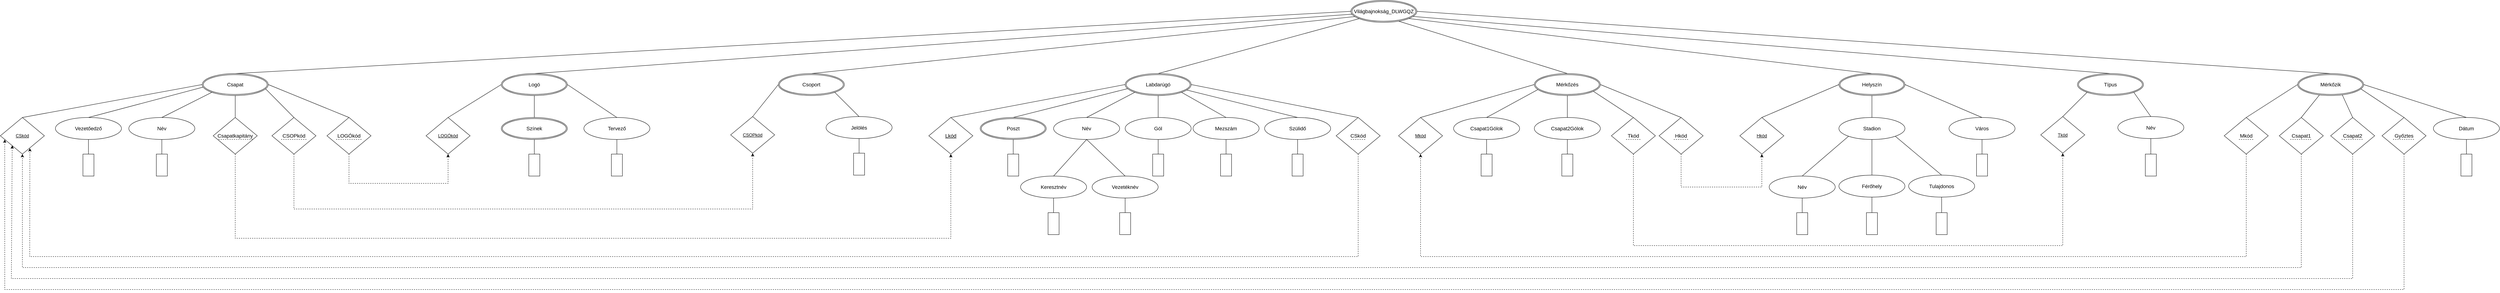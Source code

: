 <mxfile version="22.0.8" type="device" pages="2">
  <diagram id="kHtWVmZTN6cLjGPxCSwp" name="1 oldal">
    <mxGraphModel dx="1395" dy="693" grid="1" gridSize="10" guides="1" tooltips="1" connect="1" arrows="1" fold="1" page="1" pageScale="1" pageWidth="20000" pageHeight="22000" background="#ffffff" math="0" shadow="0">
      <root>
        <mxCell id="0" />
        <mxCell id="1" parent="0" />
        <mxCell id="AoqFfh_UuYeJhRVO-wlk-1" value="&lt;span style=&quot;font-size: 14px;&quot;&gt;Világbajnokság_DLWGQZ&lt;/span&gt;" style="ellipse;shape=doubleEllipse;margin=3;whiteSpace=wrap;html=1;align=center;" parent="1" vertex="1">
          <mxGeometry x="4500" y="160" width="180" height="60" as="geometry" />
        </mxCell>
        <mxCell id="AoqFfh_UuYeJhRVO-wlk-2" value="&lt;font style=&quot;font-size: 14px;&quot;&gt;Helyszín&lt;/font&gt;" style="ellipse;shape=doubleEllipse;margin=3;whiteSpace=wrap;html=1;align=center;" parent="1" vertex="1">
          <mxGeometry x="5830" y="360" width="180" height="60" as="geometry" />
        </mxCell>
        <mxCell id="AoqFfh_UuYeJhRVO-wlk-3" value="&lt;span style=&quot;font-size: 14px;&quot;&gt;Mérkőzés&lt;/span&gt;" style="ellipse;shape=doubleEllipse;margin=3;whiteSpace=wrap;html=1;align=center;" parent="1" vertex="1">
          <mxGeometry x="5000" y="360" width="180" height="60" as="geometry" />
        </mxCell>
        <mxCell id="AoqFfh_UuYeJhRVO-wlk-4" value="&lt;span style=&quot;font-size: 14px;&quot;&gt;Típus&lt;/span&gt;" style="ellipse;shape=doubleEllipse;margin=3;whiteSpace=wrap;html=1;align=center;" parent="1" vertex="1">
          <mxGeometry x="6480" y="360" width="180" height="60" as="geometry" />
        </mxCell>
        <mxCell id="AoqFfh_UuYeJhRVO-wlk-5" value="&lt;span style=&quot;font-size: 14px;&quot;&gt;Logó&lt;/span&gt;" style="ellipse;shape=doubleEllipse;margin=3;whiteSpace=wrap;html=1;align=center;" parent="1" vertex="1">
          <mxGeometry x="2185" y="360" width="180" height="60" as="geometry" />
        </mxCell>
        <mxCell id="AoqFfh_UuYeJhRVO-wlk-6" value="&lt;font style=&quot;font-size: 14px;&quot;&gt;Csapat&lt;/font&gt;" style="ellipse;shape=doubleEllipse;margin=3;whiteSpace=wrap;html=1;align=center;" parent="1" vertex="1">
          <mxGeometry x="1370" y="360" width="180" height="60" as="geometry" />
        </mxCell>
        <mxCell id="AoqFfh_UuYeJhRVO-wlk-7" value="&lt;span style=&quot;font-size: 14px;&quot;&gt;Csoport&lt;/span&gt;" style="ellipse;shape=doubleEllipse;margin=3;whiteSpace=wrap;html=1;align=center;" parent="1" vertex="1">
          <mxGeometry x="2940" y="360" width="180" height="60" as="geometry" />
        </mxCell>
        <mxCell id="AoqFfh_UuYeJhRVO-wlk-8" value="&lt;span style=&quot;font-size: 14px;&quot;&gt;Labdarúgó&lt;/span&gt;" style="ellipse;shape=doubleEllipse;margin=3;whiteSpace=wrap;html=1;align=center;" parent="1" vertex="1">
          <mxGeometry x="3885" y="360" width="180" height="60" as="geometry" />
        </mxCell>
        <mxCell id="AoqFfh_UuYeJhRVO-wlk-12" value="&lt;u&gt;&lt;font style=&quot;font-size: 14px;&quot;&gt;Lkód&lt;/font&gt;&lt;/u&gt;" style="shape=rhombus;perimeter=rhombusPerimeter;whiteSpace=wrap;html=1;align=center;" parent="1" vertex="1">
          <mxGeometry x="3350" y="480" width="120" height="100" as="geometry" />
        </mxCell>
        <mxCell id="AoqFfh_UuYeJhRVO-wlk-13" value="&lt;span style=&quot;font-size: 14px;&quot;&gt;Gól&lt;/span&gt;" style="ellipse;whiteSpace=wrap;html=1;align=center;" parent="1" vertex="1">
          <mxGeometry x="3885" y="480" width="180" height="60" as="geometry" />
        </mxCell>
        <mxCell id="AoqFfh_UuYeJhRVO-wlk-15" value="&lt;u&gt;LOGÓkód&lt;/u&gt;" style="shape=rhombus;perimeter=rhombusPerimeter;whiteSpace=wrap;html=1;align=center;" parent="1" vertex="1">
          <mxGeometry x="1980" y="480" width="120" height="100" as="geometry" />
        </mxCell>
        <mxCell id="AoqFfh_UuYeJhRVO-wlk-16" value="&lt;u&gt;CSOPkód&lt;/u&gt;" style="shape=rhombus;perimeter=rhombusPerimeter;whiteSpace=wrap;html=1;align=center;" parent="1" vertex="1">
          <mxGeometry x="2810" y="477.5" width="120" height="100" as="geometry" />
        </mxCell>
        <mxCell id="AoqFfh_UuYeJhRVO-wlk-17" value="&lt;u&gt;Mkód&lt;/u&gt;" style="shape=rhombus;perimeter=rhombusPerimeter;whiteSpace=wrap;html=1;align=center;" parent="1" vertex="1">
          <mxGeometry x="4630" y="480" width="120" height="100" as="geometry" />
        </mxCell>
        <mxCell id="AoqFfh_UuYeJhRVO-wlk-18" value="&lt;u&gt;Tkód&lt;/u&gt;" style="shape=rhombus;perimeter=rhombusPerimeter;whiteSpace=wrap;html=1;align=center;" parent="1" vertex="1">
          <mxGeometry x="6380" y="477.5" width="120" height="100" as="geometry" />
        </mxCell>
        <mxCell id="AoqFfh_UuYeJhRVO-wlk-19" value="&lt;u&gt;CSkód&lt;/u&gt;" style="shape=rhombus;perimeter=rhombusPerimeter;whiteSpace=wrap;html=1;align=center;" parent="1" vertex="1">
          <mxGeometry x="820" y="480" width="120" height="100" as="geometry" />
        </mxCell>
        <mxCell id="AoqFfh_UuYeJhRVO-wlk-20" value="&lt;u&gt;Hkód&lt;/u&gt;" style="shape=rhombus;perimeter=rhombusPerimeter;whiteSpace=wrap;html=1;align=center;" parent="1" vertex="1">
          <mxGeometry x="5560" y="480" width="120" height="100" as="geometry" />
        </mxCell>
        <mxCell id="AoqFfh_UuYeJhRVO-wlk-21" value="&lt;span style=&quot;font-size: 14px;&quot;&gt;Mérkőzik&lt;/span&gt;" style="ellipse;shape=doubleEllipse;margin=3;whiteSpace=wrap;html=1;align=center;" parent="1" vertex="1">
          <mxGeometry x="7080" y="360" width="180" height="60" as="geometry" />
        </mxCell>
        <mxCell id="AoqFfh_UuYeJhRVO-wlk-22" value="&lt;span style=&quot;font-size: 14px;&quot;&gt;Mezszám&lt;/span&gt;" style="ellipse;whiteSpace=wrap;html=1;align=center;" parent="1" vertex="1">
          <mxGeometry x="4070" y="480" width="180" height="60" as="geometry" />
        </mxCell>
        <mxCell id="AoqFfh_UuYeJhRVO-wlk-23" value="&lt;span style=&quot;font-size: 14px;&quot;&gt;Szülidő&lt;/span&gt;" style="ellipse;whiteSpace=wrap;html=1;align=center;" parent="1" vertex="1">
          <mxGeometry x="4265" y="480" width="180" height="60" as="geometry" />
        </mxCell>
        <mxCell id="AoqFfh_UuYeJhRVO-wlk-24" value="&lt;span style=&quot;font-size: 14px;&quot;&gt;Név&lt;/span&gt;" style="ellipse;whiteSpace=wrap;html=1;align=center;" parent="1" vertex="1">
          <mxGeometry x="3690" y="480" width="180" height="60" as="geometry" />
        </mxCell>
        <mxCell id="AoqFfh_UuYeJhRVO-wlk-25" value="&lt;span style=&quot;font-size: 14px;&quot;&gt;Keresztnév&lt;/span&gt;" style="ellipse;whiteSpace=wrap;html=1;align=center;" parent="1" vertex="1">
          <mxGeometry x="3600" y="640" width="180" height="60" as="geometry" />
        </mxCell>
        <mxCell id="AoqFfh_UuYeJhRVO-wlk-26" value="&lt;span style=&quot;font-size: 14px;&quot;&gt;Vezetőedző&lt;/span&gt;" style="ellipse;whiteSpace=wrap;html=1;align=center;" parent="1" vertex="1">
          <mxGeometry x="970" y="480" width="180" height="60" as="geometry" />
        </mxCell>
        <mxCell id="AoqFfh_UuYeJhRVO-wlk-27" value="&lt;span style=&quot;font-size: 14px;&quot;&gt;Név&lt;/span&gt;" style="ellipse;whiteSpace=wrap;html=1;align=center;" parent="1" vertex="1">
          <mxGeometry x="1170" y="480" width="180" height="60" as="geometry" />
        </mxCell>
        <mxCell id="AoqFfh_UuYeJhRVO-wlk-28" value="&lt;span style=&quot;font-size: 14px;&quot;&gt;Stadion&lt;/span&gt;" style="ellipse;whiteSpace=wrap;html=1;align=center;" parent="1" vertex="1">
          <mxGeometry x="5830" y="480" width="180" height="60" as="geometry" />
        </mxCell>
        <mxCell id="AoqFfh_UuYeJhRVO-wlk-29" value="&lt;span style=&quot;font-size: 14px;&quot;&gt;Név&lt;/span&gt;" style="ellipse;whiteSpace=wrap;html=1;align=center;" parent="1" vertex="1">
          <mxGeometry x="5640" y="640" width="180" height="60" as="geometry" />
        </mxCell>
        <mxCell id="AoqFfh_UuYeJhRVO-wlk-31" value="&lt;span style=&quot;font-size: 14px;&quot;&gt;Jelölés&lt;/span&gt;" style="ellipse;whiteSpace=wrap;html=1;align=center;" parent="1" vertex="1">
          <mxGeometry x="3070" y="477.5" width="180" height="60" as="geometry" />
        </mxCell>
        <mxCell id="AoqFfh_UuYeJhRVO-wlk-32" value="&lt;span style=&quot;font-size: 14px;&quot;&gt;Tulajdonos&lt;/span&gt;" style="ellipse;whiteSpace=wrap;html=1;align=center;" parent="1" vertex="1">
          <mxGeometry x="6020" y="637.5" width="180" height="60" as="geometry" />
        </mxCell>
        <mxCell id="AoqFfh_UuYeJhRVO-wlk-33" value="&lt;span style=&quot;font-size: 14px;&quot;&gt;Név&lt;/span&gt;" style="ellipse;whiteSpace=wrap;html=1;align=center;" parent="1" vertex="1">
          <mxGeometry x="6590" y="477.5" width="180" height="60" as="geometry" />
        </mxCell>
        <mxCell id="AoqFfh_UuYeJhRVO-wlk-46" value="&lt;font style=&quot;font-size: 14px;&quot;&gt;Vezetéknév&lt;/font&gt;" style="ellipse;whiteSpace=wrap;html=1;align=center;" parent="1" vertex="1">
          <mxGeometry x="3795" y="640" width="180" height="60" as="geometry" />
        </mxCell>
        <mxCell id="AoqFfh_UuYeJhRVO-wlk-47" value="&lt;span style=&quot;font-size: 14px;&quot;&gt;Tervező&lt;/span&gt;" style="ellipse;whiteSpace=wrap;html=1;align=center;" parent="1" vertex="1">
          <mxGeometry x="2410" y="480" width="180" height="60" as="geometry" />
        </mxCell>
        <mxCell id="AoqFfh_UuYeJhRVO-wlk-48" value="&lt;span style=&quot;font-size: 14px;&quot;&gt;Város&lt;/span&gt;" style="ellipse;whiteSpace=wrap;html=1;align=center;" parent="1" vertex="1">
          <mxGeometry x="6130" y="480" width="180" height="60" as="geometry" />
        </mxCell>
        <mxCell id="AoqFfh_UuYeJhRVO-wlk-49" value="&lt;span style=&quot;font-size: 14px;&quot;&gt;Dátum&lt;/span&gt;" style="ellipse;whiteSpace=wrap;html=1;align=center;" parent="1" vertex="1">
          <mxGeometry x="7450" y="480" width="180" height="60" as="geometry" />
        </mxCell>
        <mxCell id="AoqFfh_UuYeJhRVO-wlk-50" value="&lt;span style=&quot;font-size: 14px;&quot;&gt;Csapat1Gólok&lt;/span&gt;" style="ellipse;whiteSpace=wrap;html=1;align=center;" parent="1" vertex="1">
          <mxGeometry x="4780" y="480" width="180" height="60" as="geometry" />
        </mxCell>
        <mxCell id="AoqFfh_UuYeJhRVO-wlk-51" value="&lt;span style=&quot;font-size: 14px;&quot;&gt;Csapat2Gólok&lt;/span&gt;" style="ellipse;whiteSpace=wrap;html=1;align=center;" parent="1" vertex="1">
          <mxGeometry x="5000" y="480" width="180" height="60" as="geometry" />
        </mxCell>
        <mxCell id="AoqFfh_UuYeJhRVO-wlk-54" value="&lt;span style=&quot;font-size: 14px;&quot;&gt;Poszt&lt;/span&gt;" style="ellipse;shape=doubleEllipse;margin=3;whiteSpace=wrap;html=1;align=center;" parent="1" vertex="1">
          <mxGeometry x="3490" y="480" width="180" height="60" as="geometry" />
        </mxCell>
        <mxCell id="AoqFfh_UuYeJhRVO-wlk-57" value="&lt;span style=&quot;font-size: 14px;&quot;&gt;Színek&lt;/span&gt;" style="ellipse;shape=doubleEllipse;margin=3;whiteSpace=wrap;html=1;align=center;" parent="1" vertex="1">
          <mxGeometry x="2185" y="480" width="180" height="60" as="geometry" />
        </mxCell>
        <mxCell id="AoqFfh_UuYeJhRVO-wlk-59" value="" style="endArrow=none;html=1;rounded=0;exitX=0.5;exitY=0;exitDx=0;exitDy=0;entryX=0.5;entryY=1;entryDx=0;entryDy=0;" parent="1" source="AoqFfh_UuYeJhRVO-wlk-25" target="AoqFfh_UuYeJhRVO-wlk-24" edge="1">
          <mxGeometry relative="1" as="geometry">
            <mxPoint x="3750" y="570" as="sourcePoint" />
            <mxPoint x="3910" y="570" as="targetPoint" />
          </mxGeometry>
        </mxCell>
        <mxCell id="AoqFfh_UuYeJhRVO-wlk-60" value="" style="endArrow=none;html=1;rounded=0;exitX=0.5;exitY=1;exitDx=0;exitDy=0;entryX=0.5;entryY=0;entryDx=0;entryDy=0;" parent="1" source="AoqFfh_UuYeJhRVO-wlk-24" target="AoqFfh_UuYeJhRVO-wlk-46" edge="1">
          <mxGeometry relative="1" as="geometry">
            <mxPoint x="3850" y="600" as="sourcePoint" />
            <mxPoint x="3980" y="510" as="targetPoint" />
          </mxGeometry>
        </mxCell>
        <mxCell id="AoqFfh_UuYeJhRVO-wlk-61" value="&lt;font style=&quot;font-size: 14px;&quot;&gt;CSkód&lt;/font&gt;" style="shape=rhombus;perimeter=rhombusPerimeter;whiteSpace=wrap;html=1;align=center;" parent="1" vertex="1">
          <mxGeometry x="4460" y="480" width="120" height="100" as="geometry" />
        </mxCell>
        <mxCell id="AoqFfh_UuYeJhRVO-wlk-62" value="" style="endArrow=none;html=1;rounded=0;dashed=1;" parent="1" edge="1">
          <mxGeometry relative="1" as="geometry">
            <mxPoint x="4500" y="540" as="sourcePoint" />
            <mxPoint x="4540" y="540" as="targetPoint" />
          </mxGeometry>
        </mxCell>
        <mxCell id="AoqFfh_UuYeJhRVO-wlk-63" value="" style="rounded=0;whiteSpace=wrap;html=1;" parent="1" vertex="1">
          <mxGeometry x="3565" y="580" width="30" height="60" as="geometry" />
        </mxCell>
        <mxCell id="AoqFfh_UuYeJhRVO-wlk-64" value="" style="rounded=0;whiteSpace=wrap;html=1;" parent="1" vertex="1">
          <mxGeometry x="3675" y="740" width="30" height="60" as="geometry" />
        </mxCell>
        <mxCell id="AoqFfh_UuYeJhRVO-wlk-65" value="" style="rounded=0;whiteSpace=wrap;html=1;" parent="1" vertex="1">
          <mxGeometry x="3870" y="740" width="30" height="60" as="geometry" />
        </mxCell>
        <mxCell id="AoqFfh_UuYeJhRVO-wlk-66" value="" style="rounded=0;whiteSpace=wrap;html=1;" parent="1" vertex="1">
          <mxGeometry x="3960" y="580" width="30" height="60" as="geometry" />
        </mxCell>
        <mxCell id="AoqFfh_UuYeJhRVO-wlk-67" value="" style="rounded=0;whiteSpace=wrap;html=1;" parent="1" vertex="1">
          <mxGeometry x="4145" y="580" width="30" height="60" as="geometry" />
        </mxCell>
        <mxCell id="AoqFfh_UuYeJhRVO-wlk-72" value="" style="rounded=0;whiteSpace=wrap;html=1;" parent="1" vertex="1">
          <mxGeometry x="4340" y="580" width="30" height="60" as="geometry" />
        </mxCell>
        <mxCell id="AoqFfh_UuYeJhRVO-wlk-78" value="" style="rounded=0;whiteSpace=wrap;html=1;" parent="1" vertex="1">
          <mxGeometry x="3145" y="577.5" width="30" height="60" as="geometry" />
        </mxCell>
        <mxCell id="AoqFfh_UuYeJhRVO-wlk-79" value="" style="rounded=0;whiteSpace=wrap;html=1;" parent="1" vertex="1">
          <mxGeometry x="2485" y="580" width="30" height="60" as="geometry" />
        </mxCell>
        <mxCell id="AoqFfh_UuYeJhRVO-wlk-84" value="" style="endArrow=none;html=1;rounded=0;entryX=0.5;entryY=1;entryDx=0;entryDy=0;exitX=0.5;exitY=0;exitDx=0;exitDy=0;" parent="1" source="AoqFfh_UuYeJhRVO-wlk-63" target="AoqFfh_UuYeJhRVO-wlk-54" edge="1">
          <mxGeometry relative="1" as="geometry">
            <mxPoint x="3370" y="649.26" as="sourcePoint" />
            <mxPoint x="3560" y="560" as="targetPoint" />
          </mxGeometry>
        </mxCell>
        <mxCell id="AoqFfh_UuYeJhRVO-wlk-85" value="" style="endArrow=none;html=1;rounded=0;entryX=0.5;entryY=1;entryDx=0;entryDy=0;exitX=0.5;exitY=0;exitDx=0;exitDy=0;" parent="1" source="AoqFfh_UuYeJhRVO-wlk-64" target="AoqFfh_UuYeJhRVO-wlk-25" edge="1">
          <mxGeometry relative="1" as="geometry">
            <mxPoint x="3510" y="720" as="sourcePoint" />
            <mxPoint x="3670" y="720" as="targetPoint" />
          </mxGeometry>
        </mxCell>
        <mxCell id="AoqFfh_UuYeJhRVO-wlk-86" value="" style="endArrow=none;html=1;rounded=0;exitX=0.5;exitY=1;exitDx=0;exitDy=0;entryX=0.5;entryY=0;entryDx=0;entryDy=0;" parent="1" source="AoqFfh_UuYeJhRVO-wlk-13" target="AoqFfh_UuYeJhRVO-wlk-66" edge="1">
          <mxGeometry relative="1" as="geometry">
            <mxPoint x="3990" y="679.38" as="sourcePoint" />
            <mxPoint x="4150" y="679.38" as="targetPoint" />
          </mxGeometry>
        </mxCell>
        <mxCell id="AoqFfh_UuYeJhRVO-wlk-87" value="" style="endArrow=none;html=1;rounded=0;exitX=0.5;exitY=1;exitDx=0;exitDy=0;entryX=0.5;entryY=0;entryDx=0;entryDy=0;" parent="1" source="AoqFfh_UuYeJhRVO-wlk-22" target="AoqFfh_UuYeJhRVO-wlk-67" edge="1">
          <mxGeometry relative="1" as="geometry">
            <mxPoint x="4030" y="669.38" as="sourcePoint" />
            <mxPoint x="4190" y="669.38" as="targetPoint" />
          </mxGeometry>
        </mxCell>
        <mxCell id="AoqFfh_UuYeJhRVO-wlk-88" value="" style="endArrow=none;html=1;rounded=0;entryX=0;entryY=0.5;entryDx=0;entryDy=0;exitX=0.5;exitY=0;exitDx=0;exitDy=0;" parent="1" source="AoqFfh_UuYeJhRVO-wlk-12" target="AoqFfh_UuYeJhRVO-wlk-8" edge="1">
          <mxGeometry relative="1" as="geometry">
            <mxPoint x="3675" y="380" as="sourcePoint" />
            <mxPoint x="3835" y="380" as="targetPoint" />
          </mxGeometry>
        </mxCell>
        <mxCell id="AoqFfh_UuYeJhRVO-wlk-89" value="" style="endArrow=none;html=1;rounded=0;exitX=0.5;exitY=0;exitDx=0;exitDy=0;entryX=0.037;entryY=0.687;entryDx=0;entryDy=0;entryPerimeter=0;" parent="1" source="AoqFfh_UuYeJhRVO-wlk-54" target="AoqFfh_UuYeJhRVO-wlk-8" edge="1">
          <mxGeometry relative="1" as="geometry">
            <mxPoint x="3710" y="430" as="sourcePoint" />
            <mxPoint x="3870" y="430" as="targetPoint" />
          </mxGeometry>
        </mxCell>
        <mxCell id="AoqFfh_UuYeJhRVO-wlk-90" value="" style="endArrow=none;html=1;rounded=0;exitX=1;exitY=0.5;exitDx=0;exitDy=0;entryX=0.5;entryY=0;entryDx=0;entryDy=0;" parent="1" source="AoqFfh_UuYeJhRVO-wlk-3" target="OodCGgt8oWpduaX26nYI-6" edge="1">
          <mxGeometry relative="1" as="geometry">
            <mxPoint x="5240" y="440.0" as="sourcePoint" />
            <mxPoint x="5400" y="440.0" as="targetPoint" />
          </mxGeometry>
        </mxCell>
        <mxCell id="AoqFfh_UuYeJhRVO-wlk-91" value="" style="endArrow=none;html=1;rounded=0;entryX=0.5;entryY=0;entryDx=0;entryDy=0;exitX=1;exitY=0.5;exitDx=0;exitDy=0;" parent="1" source="AoqFfh_UuYeJhRVO-wlk-8" target="AoqFfh_UuYeJhRVO-wlk-61" edge="1">
          <mxGeometry relative="1" as="geometry">
            <mxPoint x="4275" y="409.63" as="sourcePoint" />
            <mxPoint x="4435" y="409.63" as="targetPoint" />
          </mxGeometry>
        </mxCell>
        <mxCell id="AoqFfh_UuYeJhRVO-wlk-92" value="" style="endArrow=none;html=1;rounded=0;exitX=0.931;exitY=0.748;exitDx=0;exitDy=0;exitPerimeter=0;entryX=0.5;entryY=0;entryDx=0;entryDy=0;" parent="1" source="AoqFfh_UuYeJhRVO-wlk-8" target="AoqFfh_UuYeJhRVO-wlk-23" edge="1">
          <mxGeometry relative="1" as="geometry">
            <mxPoint x="4250" y="430" as="sourcePoint" />
            <mxPoint x="4410" y="430" as="targetPoint" />
          </mxGeometry>
        </mxCell>
        <mxCell id="AoqFfh_UuYeJhRVO-wlk-93" value="" style="endArrow=none;html=1;rounded=0;exitX=0.5;exitY=1;exitDx=0;exitDy=0;entryX=0.5;entryY=0;entryDx=0;entryDy=0;" parent="1" source="AoqFfh_UuYeJhRVO-wlk-23" target="AoqFfh_UuYeJhRVO-wlk-72" edge="1">
          <mxGeometry relative="1" as="geometry">
            <mxPoint x="4190" y="609.69" as="sourcePoint" />
            <mxPoint x="4350" y="609.69" as="targetPoint" />
          </mxGeometry>
        </mxCell>
        <mxCell id="AoqFfh_UuYeJhRVO-wlk-94" value="" style="endArrow=none;html=1;rounded=0;entryX=0.5;entryY=0;entryDx=0;entryDy=0;exitX=1;exitY=1;exitDx=0;exitDy=0;" parent="1" source="AoqFfh_UuYeJhRVO-wlk-8" target="AoqFfh_UuYeJhRVO-wlk-22" edge="1">
          <mxGeometry relative="1" as="geometry">
            <mxPoint x="4130" y="430" as="sourcePoint" />
            <mxPoint x="4290" y="430" as="targetPoint" />
          </mxGeometry>
        </mxCell>
        <mxCell id="AoqFfh_UuYeJhRVO-wlk-95" value="" style="endArrow=none;html=1;rounded=0;exitX=0.5;exitY=1;exitDx=0;exitDy=0;entryX=0.5;entryY=0;entryDx=0;entryDy=0;" parent="1" source="AoqFfh_UuYeJhRVO-wlk-8" target="AoqFfh_UuYeJhRVO-wlk-13" edge="1">
          <mxGeometry relative="1" as="geometry">
            <mxPoint x="3930" y="439.38" as="sourcePoint" />
            <mxPoint x="4090" y="439.38" as="targetPoint" />
          </mxGeometry>
        </mxCell>
        <mxCell id="AoqFfh_UuYeJhRVO-wlk-96" value="" style="endArrow=none;html=1;rounded=0;entryX=0;entryY=1;entryDx=0;entryDy=0;exitX=0.5;exitY=0;exitDx=0;exitDy=0;" parent="1" source="AoqFfh_UuYeJhRVO-wlk-24" target="AoqFfh_UuYeJhRVO-wlk-8" edge="1">
          <mxGeometry relative="1" as="geometry">
            <mxPoint x="3760" y="440" as="sourcePoint" />
            <mxPoint x="3920" y="440" as="targetPoint" />
          </mxGeometry>
        </mxCell>
        <mxCell id="AoqFfh_UuYeJhRVO-wlk-97" value="" style="endArrow=none;html=1;rounded=0;exitX=0.5;exitY=1;exitDx=0;exitDy=0;entryX=0.5;entryY=0;entryDx=0;entryDy=0;" parent="1" source="AoqFfh_UuYeJhRVO-wlk-3" target="AoqFfh_UuYeJhRVO-wlk-51" edge="1">
          <mxGeometry relative="1" as="geometry">
            <mxPoint x="4787.5" y="751" as="sourcePoint" />
            <mxPoint x="4947.5" y="751" as="targetPoint" />
          </mxGeometry>
        </mxCell>
        <mxCell id="AoqFfh_UuYeJhRVO-wlk-112" value="" style="endArrow=none;html=1;rounded=0;exitX=0.5;exitY=1;exitDx=0;exitDy=0;entryX=0.5;entryY=0;entryDx=0;entryDy=0;" parent="1" source="AoqFfh_UuYeJhRVO-wlk-46" target="AoqFfh_UuYeJhRVO-wlk-65" edge="1">
          <mxGeometry relative="1" as="geometry">
            <mxPoint x="3760" y="850" as="sourcePoint" />
            <mxPoint x="3920" y="850" as="targetPoint" />
          </mxGeometry>
        </mxCell>
        <mxCell id="AoqFfh_UuYeJhRVO-wlk-113" value="" style="endArrow=none;html=1;rounded=0;exitX=0.5;exitY=1;exitDx=0;exitDy=0;entryX=0.5;entryY=0;entryDx=0;entryDy=0;" parent="1" source="AoqFfh_UuYeJhRVO-wlk-26" target="AoqFfh_UuYeJhRVO-wlk-176" edge="1">
          <mxGeometry relative="1" as="geometry">
            <mxPoint x="1110" y="639.43" as="sourcePoint" />
            <mxPoint x="1270" y="639.43" as="targetPoint" />
          </mxGeometry>
        </mxCell>
        <mxCell id="AoqFfh_UuYeJhRVO-wlk-114" value="" style="endArrow=none;html=1;rounded=0;exitX=0.5;exitY=1;exitDx=0;exitDy=0;entryX=0.5;entryY=0;entryDx=0;entryDy=0;" parent="1" source="AoqFfh_UuYeJhRVO-wlk-27" target="AoqFfh_UuYeJhRVO-wlk-174" edge="1">
          <mxGeometry relative="1" as="geometry">
            <mxPoint x="1100" y="609.8" as="sourcePoint" />
            <mxPoint x="1260" y="609.8" as="targetPoint" />
          </mxGeometry>
        </mxCell>
        <mxCell id="AoqFfh_UuYeJhRVO-wlk-115" value="" style="endArrow=none;html=1;rounded=0;entryX=0.012;entryY=0.619;entryDx=0;entryDy=0;entryPerimeter=0;exitX=0.5;exitY=0;exitDx=0;exitDy=0;" parent="1" source="AoqFfh_UuYeJhRVO-wlk-26" target="AoqFfh_UuYeJhRVO-wlk-6" edge="1">
          <mxGeometry relative="1" as="geometry">
            <mxPoint x="1160" y="460" as="sourcePoint" />
            <mxPoint x="1320" y="460" as="targetPoint" />
          </mxGeometry>
        </mxCell>
        <mxCell id="AoqFfh_UuYeJhRVO-wlk-116" value="" style="endArrow=none;html=1;rounded=0;exitX=0.5;exitY=0;exitDx=0;exitDy=0;entryX=0;entryY=1;entryDx=0;entryDy=0;" parent="1" source="AoqFfh_UuYeJhRVO-wlk-27" target="AoqFfh_UuYeJhRVO-wlk-6" edge="1">
          <mxGeometry relative="1" as="geometry">
            <mxPoint x="1370" y="460" as="sourcePoint" />
            <mxPoint x="1530" y="460" as="targetPoint" />
          </mxGeometry>
        </mxCell>
        <mxCell id="AoqFfh_UuYeJhRVO-wlk-118" value="" style="endArrow=none;html=1;rounded=0;exitX=0.959;exitY=0.694;exitDx=0;exitDy=0;exitPerimeter=0;entryX=0.5;entryY=0;entryDx=0;entryDy=0;" parent="1" source="AoqFfh_UuYeJhRVO-wlk-6" target="5UzdJfE_4xP-qqBcOs_D-2" edge="1">
          <mxGeometry relative="1" as="geometry">
            <mxPoint x="1640" y="450" as="sourcePoint" />
            <mxPoint x="1800" y="450" as="targetPoint" />
          </mxGeometry>
        </mxCell>
        <mxCell id="AoqFfh_UuYeJhRVO-wlk-119" value="" style="endArrow=none;html=1;rounded=0;exitX=1;exitY=0.5;exitDx=0;exitDy=0;entryX=0.5;entryY=0;entryDx=0;entryDy=0;" parent="1" source="AoqFfh_UuYeJhRVO-wlk-6" target="vd_U37cMmbOEggnSm3mW-63" edge="1">
          <mxGeometry relative="1" as="geometry">
            <mxPoint x="1710" y="430" as="sourcePoint" />
            <mxPoint x="1762.5" y="480" as="targetPoint" />
          </mxGeometry>
        </mxCell>
        <mxCell id="AoqFfh_UuYeJhRVO-wlk-120" value="" style="endArrow=none;html=1;rounded=0;exitX=0.5;exitY=0;exitDx=0;exitDy=0;entryX=0;entryY=0.5;entryDx=0;entryDy=0;" parent="1" source="AoqFfh_UuYeJhRVO-wlk-15" target="AoqFfh_UuYeJhRVO-wlk-5" edge="1">
          <mxGeometry relative="1" as="geometry">
            <mxPoint x="2040" y="430" as="sourcePoint" />
            <mxPoint x="2200" y="430" as="targetPoint" />
          </mxGeometry>
        </mxCell>
        <mxCell id="AoqFfh_UuYeJhRVO-wlk-121" value="" style="endArrow=none;html=1;rounded=0;entryX=0.5;entryY=1;entryDx=0;entryDy=0;exitX=0.5;exitY=0;exitDx=0;exitDy=0;" parent="1" source="AoqFfh_UuYeJhRVO-wlk-57" target="AoqFfh_UuYeJhRVO-wlk-5" edge="1">
          <mxGeometry relative="1" as="geometry">
            <mxPoint x="2140" y="639" as="sourcePoint" />
            <mxPoint x="2300" y="639" as="targetPoint" />
          </mxGeometry>
        </mxCell>
        <mxCell id="AoqFfh_UuYeJhRVO-wlk-122" value="" style="endArrow=none;html=1;rounded=0;exitX=1;exitY=0.5;exitDx=0;exitDy=0;entryX=0.5;entryY=0;entryDx=0;entryDy=0;" parent="1" source="AoqFfh_UuYeJhRVO-wlk-5" target="AoqFfh_UuYeJhRVO-wlk-47" edge="1">
          <mxGeometry relative="1" as="geometry">
            <mxPoint x="2375" y="460" as="sourcePoint" />
            <mxPoint x="2535" y="460" as="targetPoint" />
          </mxGeometry>
        </mxCell>
        <mxCell id="AoqFfh_UuYeJhRVO-wlk-123" value="" style="endArrow=none;html=1;rounded=0;exitX=0.5;exitY=1;exitDx=0;exitDy=0;entryX=0.5;entryY=0;entryDx=0;entryDy=0;" parent="1" source="AoqFfh_UuYeJhRVO-wlk-31" target="AoqFfh_UuYeJhRVO-wlk-78" edge="1">
          <mxGeometry relative="1" as="geometry">
            <mxPoint x="2880" y="617" as="sourcePoint" />
            <mxPoint x="3040" y="617" as="targetPoint" />
          </mxGeometry>
        </mxCell>
        <mxCell id="AoqFfh_UuYeJhRVO-wlk-124" value="" style="endArrow=none;html=1;rounded=0;entryX=0.5;entryY=0;entryDx=0;entryDy=0;exitX=0;exitY=0.5;exitDx=0;exitDy=0;" parent="1" source="AoqFfh_UuYeJhRVO-wlk-2" target="AoqFfh_UuYeJhRVO-wlk-20" edge="1">
          <mxGeometry relative="1" as="geometry">
            <mxPoint x="5610" y="460" as="sourcePoint" />
            <mxPoint x="5770" y="460" as="targetPoint" />
          </mxGeometry>
        </mxCell>
        <mxCell id="AoqFfh_UuYeJhRVO-wlk-125" value="" style="endArrow=none;html=1;rounded=0;exitX=0.5;exitY=1;exitDx=0;exitDy=0;entryX=0.5;entryY=0;entryDx=0;entryDy=0;" parent="1" source="AoqFfh_UuYeJhRVO-wlk-29" target="AoqFfh_UuYeJhRVO-wlk-200" edge="1">
          <mxGeometry relative="1" as="geometry">
            <mxPoint x="5650" y="710" as="sourcePoint" />
            <mxPoint x="5810" y="710" as="targetPoint" />
          </mxGeometry>
        </mxCell>
        <mxCell id="AoqFfh_UuYeJhRVO-wlk-127" value="" style="endArrow=none;html=1;rounded=0;entryX=0;entryY=0.5;entryDx=0;entryDy=0;exitX=0.5;exitY=0;exitDx=0;exitDy=0;" parent="1" source="AoqFfh_UuYeJhRVO-wlk-19" target="AoqFfh_UuYeJhRVO-wlk-6" edge="1">
          <mxGeometry relative="1" as="geometry">
            <mxPoint x="1070" y="410" as="sourcePoint" />
            <mxPoint x="1230" y="410" as="targetPoint" />
          </mxGeometry>
        </mxCell>
        <mxCell id="AoqFfh_UuYeJhRVO-wlk-129" value="" style="endArrow=none;html=1;rounded=0;entryX=0;entryY=0.5;entryDx=0;entryDy=0;exitX=0.5;exitY=0;exitDx=0;exitDy=0;" parent="1" source="AoqFfh_UuYeJhRVO-wlk-16" target="AoqFfh_UuYeJhRVO-wlk-7" edge="1">
          <mxGeometry relative="1" as="geometry">
            <mxPoint x="2670" y="380" as="sourcePoint" />
            <mxPoint x="2830" y="380" as="targetPoint" />
          </mxGeometry>
        </mxCell>
        <mxCell id="AoqFfh_UuYeJhRVO-wlk-130" value="" style="endArrow=none;html=1;rounded=0;exitX=1;exitY=1;exitDx=0;exitDy=0;entryX=0.5;entryY=0;entryDx=0;entryDy=0;" parent="1" source="AoqFfh_UuYeJhRVO-wlk-7" target="AoqFfh_UuYeJhRVO-wlk-31" edge="1">
          <mxGeometry relative="1" as="geometry">
            <mxPoint x="2465" y="760.72" as="sourcePoint" />
            <mxPoint x="2625" y="760.72" as="targetPoint" />
          </mxGeometry>
        </mxCell>
        <mxCell id="AoqFfh_UuYeJhRVO-wlk-132" value="" style="endArrow=none;html=1;rounded=0;exitX=0.5;exitY=0;exitDx=0;exitDy=0;entryX=0;entryY=0.5;entryDx=0;entryDy=0;" parent="1" source="AoqFfh_UuYeJhRVO-wlk-17" target="AoqFfh_UuYeJhRVO-wlk-3" edge="1">
          <mxGeometry relative="1" as="geometry">
            <mxPoint x="4830" y="439.29" as="sourcePoint" />
            <mxPoint x="4990" y="439.29" as="targetPoint" />
          </mxGeometry>
        </mxCell>
        <mxCell id="AoqFfh_UuYeJhRVO-wlk-133" value="" style="endArrow=none;html=1;rounded=0;entryX=0.5;entryY=1;entryDx=0;entryDy=0;exitX=0.5;exitY=0;exitDx=0;exitDy=0;" parent="1" source="AoqFfh_UuYeJhRVO-wlk-175" target="AoqFfh_UuYeJhRVO-wlk-57" edge="1">
          <mxGeometry relative="1" as="geometry">
            <mxPoint x="2040" y="645" as="sourcePoint" />
            <mxPoint x="2200" y="645" as="targetPoint" />
          </mxGeometry>
        </mxCell>
        <mxCell id="AoqFfh_UuYeJhRVO-wlk-134" value="" style="endArrow=none;html=1;rounded=0;exitX=0.5;exitY=1;exitDx=0;exitDy=0;entryX=0.5;entryY=0;entryDx=0;entryDy=0;" parent="1" source="AoqFfh_UuYeJhRVO-wlk-47" target="AoqFfh_UuYeJhRVO-wlk-79" edge="1">
          <mxGeometry relative="1" as="geometry">
            <mxPoint x="2280" y="730" as="sourcePoint" />
            <mxPoint x="2440" y="730" as="targetPoint" />
          </mxGeometry>
        </mxCell>
        <mxCell id="AoqFfh_UuYeJhRVO-wlk-135" value="" style="endArrow=none;html=1;rounded=0;entryX=0.053;entryY=0.731;entryDx=0;entryDy=0;entryPerimeter=0;exitX=0.5;exitY=0;exitDx=0;exitDy=0;" parent="1" source="AoqFfh_UuYeJhRVO-wlk-50" target="AoqFfh_UuYeJhRVO-wlk-3" edge="1">
          <mxGeometry relative="1" as="geometry">
            <mxPoint x="4852.5" y="671" as="sourcePoint" />
            <mxPoint x="5012.5" y="671" as="targetPoint" />
          </mxGeometry>
        </mxCell>
        <mxCell id="AoqFfh_UuYeJhRVO-wlk-136" value="" style="endArrow=none;html=1;rounded=0;exitX=0.893;exitY=0.806;exitDx=0;exitDy=0;entryX=0.5;entryY=0;entryDx=0;entryDy=0;exitPerimeter=0;" parent="1" source="AoqFfh_UuYeJhRVO-wlk-3" target="OodCGgt8oWpduaX26nYI-8" edge="1">
          <mxGeometry relative="1" as="geometry">
            <mxPoint x="5280" y="440" as="sourcePoint" />
            <mxPoint x="5440" y="440" as="targetPoint" />
          </mxGeometry>
        </mxCell>
        <mxCell id="AoqFfh_UuYeJhRVO-wlk-137" value="" style="endArrow=none;html=1;rounded=0;exitX=0.676;exitY=0.97;exitDx=0;exitDy=0;exitPerimeter=0;entryX=0.5;entryY=0;entryDx=0;entryDy=0;" parent="1" source="AoqFfh_UuYeJhRVO-wlk-21" target="vd_U37cMmbOEggnSm3mW-68" edge="1">
          <mxGeometry relative="1" as="geometry">
            <mxPoint x="7220" y="480" as="sourcePoint" />
            <mxPoint x="7252.5" y="480" as="targetPoint" />
          </mxGeometry>
        </mxCell>
        <mxCell id="AoqFfh_UuYeJhRVO-wlk-138" value="" style="endArrow=none;html=1;rounded=0;exitX=0.5;exitY=0;exitDx=0;exitDy=0;entryX=0.96;entryY=0.703;entryDx=0;entryDy=0;entryPerimeter=0;" parent="1" source="OodCGgt8oWpduaX26nYI-10" target="AoqFfh_UuYeJhRVO-wlk-21" edge="1">
          <mxGeometry relative="1" as="geometry">
            <mxPoint x="7310" y="460" as="sourcePoint" />
            <mxPoint x="7470" y="460" as="targetPoint" />
          </mxGeometry>
        </mxCell>
        <mxCell id="AoqFfh_UuYeJhRVO-wlk-139" value="" style="endArrow=none;html=1;rounded=0;exitX=0.5;exitY=1;exitDx=0;exitDy=0;entryX=0.5;entryY=0;entryDx=0;entryDy=0;" parent="1" source="AoqFfh_UuYeJhRVO-wlk-49" target="AoqFfh_UuYeJhRVO-wlk-188" edge="1">
          <mxGeometry relative="1" as="geometry">
            <mxPoint x="7590" y="590" as="sourcePoint" />
            <mxPoint x="7750" y="590" as="targetPoint" />
          </mxGeometry>
        </mxCell>
        <mxCell id="AoqFfh_UuYeJhRVO-wlk-140" value="" style="endArrow=none;html=1;rounded=0;exitX=0.5;exitY=1;exitDx=0;exitDy=0;entryX=0.5;entryY=0;entryDx=0;entryDy=0;" parent="1" source="AoqFfh_UuYeJhRVO-wlk-50" target="AoqFfh_UuYeJhRVO-wlk-202" edge="1">
          <mxGeometry relative="1" as="geometry">
            <mxPoint x="4720" y="690" as="sourcePoint" />
            <mxPoint x="4880" y="690" as="targetPoint" />
          </mxGeometry>
        </mxCell>
        <mxCell id="AoqFfh_UuYeJhRVO-wlk-141" value="" style="endArrow=none;html=1;rounded=0;exitX=0.5;exitY=1;exitDx=0;exitDy=0;entryX=0.5;entryY=0;entryDx=0;entryDy=0;" parent="1" source="AoqFfh_UuYeJhRVO-wlk-51" target="AoqFfh_UuYeJhRVO-wlk-201" edge="1">
          <mxGeometry relative="1" as="geometry">
            <mxPoint x="4920" y="680" as="sourcePoint" />
            <mxPoint x="5080" y="680" as="targetPoint" />
          </mxGeometry>
        </mxCell>
        <mxCell id="AoqFfh_UuYeJhRVO-wlk-142" value="" style="endArrow=none;html=1;rounded=0;exitX=0.5;exitY=0;exitDx=0;exitDy=0;entryX=1;entryY=0.5;entryDx=0;entryDy=0;" parent="1" source="AoqFfh_UuYeJhRVO-wlk-49" target="AoqFfh_UuYeJhRVO-wlk-21" edge="1">
          <mxGeometry relative="1" as="geometry">
            <mxPoint x="7490" y="460" as="sourcePoint" />
            <mxPoint x="7560" y="440" as="targetPoint" />
          </mxGeometry>
        </mxCell>
        <mxCell id="AoqFfh_UuYeJhRVO-wlk-143" value="" style="endArrow=none;html=1;rounded=0;exitX=0.329;exitY=0.981;exitDx=0;exitDy=0;exitPerimeter=0;entryX=0.5;entryY=0;entryDx=0;entryDy=0;" parent="1" source="AoqFfh_UuYeJhRVO-wlk-21" target="OodCGgt8oWpduaX26nYI-4" edge="1">
          <mxGeometry relative="1" as="geometry">
            <mxPoint x="7065" y="470" as="sourcePoint" />
            <mxPoint x="7225" y="470" as="targetPoint" />
          </mxGeometry>
        </mxCell>
        <mxCell id="AoqFfh_UuYeJhRVO-wlk-154" value="" style="endArrow=none;html=1;rounded=0;entryX=0.5;entryY=1;entryDx=0;entryDy=0;exitX=0.5;exitY=0;exitDx=0;exitDy=0;" parent="1" source="AoqFfh_UuYeJhRVO-wlk-204" target="AoqFfh_UuYeJhRVO-wlk-32" edge="1">
          <mxGeometry relative="1" as="geometry">
            <mxPoint x="5880" y="756.79" as="sourcePoint" />
            <mxPoint x="6040" y="756.79" as="targetPoint" />
          </mxGeometry>
        </mxCell>
        <mxCell id="AoqFfh_UuYeJhRVO-wlk-155" value="" style="endArrow=none;html=1;rounded=0;exitX=0.5;exitY=1;exitDx=0;exitDy=0;entryX=0.5;entryY=0;entryDx=0;entryDy=0;" parent="1" source="AoqFfh_UuYeJhRVO-wlk-48" target="AoqFfh_UuYeJhRVO-wlk-198" edge="1">
          <mxGeometry relative="1" as="geometry">
            <mxPoint x="6160" y="670" as="sourcePoint" />
            <mxPoint x="6320" y="670" as="targetPoint" />
          </mxGeometry>
        </mxCell>
        <mxCell id="AoqFfh_UuYeJhRVO-wlk-156" value="" style="endArrow=none;html=1;rounded=0;entryX=0;entryY=1;entryDx=0;entryDy=0;exitX=0.5;exitY=0;exitDx=0;exitDy=0;" parent="1" source="AoqFfh_UuYeJhRVO-wlk-29" target="AoqFfh_UuYeJhRVO-wlk-28" edge="1">
          <mxGeometry relative="1" as="geometry">
            <mxPoint x="5665" y="600" as="sourcePoint" />
            <mxPoint x="5825" y="600" as="targetPoint" />
          </mxGeometry>
        </mxCell>
        <mxCell id="AoqFfh_UuYeJhRVO-wlk-157" value="" style="endArrow=none;html=1;rounded=0;exitX=1;exitY=1;exitDx=0;exitDy=0;entryX=0.5;entryY=0;entryDx=0;entryDy=0;" parent="1" source="AoqFfh_UuYeJhRVO-wlk-28" target="AoqFfh_UuYeJhRVO-wlk-32" edge="1">
          <mxGeometry relative="1" as="geometry">
            <mxPoint x="5875" y="600" as="sourcePoint" />
            <mxPoint x="6035" y="600" as="targetPoint" />
          </mxGeometry>
        </mxCell>
        <mxCell id="AoqFfh_UuYeJhRVO-wlk-158" value="" style="endArrow=none;html=1;rounded=0;exitX=1;exitY=0.5;exitDx=0;exitDy=0;entryX=0.5;entryY=0;entryDx=0;entryDy=0;" parent="1" source="AoqFfh_UuYeJhRVO-wlk-2" target="AoqFfh_UuYeJhRVO-wlk-48" edge="1">
          <mxGeometry relative="1" as="geometry">
            <mxPoint x="6060" y="480" as="sourcePoint" />
            <mxPoint x="6220" y="480" as="targetPoint" />
          </mxGeometry>
        </mxCell>
        <mxCell id="AoqFfh_UuYeJhRVO-wlk-159" value="" style="endArrow=none;html=1;rounded=0;exitX=0.5;exitY=1;exitDx=0;exitDy=0;entryX=0.5;entryY=0;entryDx=0;entryDy=0;" parent="1" source="AoqFfh_UuYeJhRVO-wlk-2" target="AoqFfh_UuYeJhRVO-wlk-28" edge="1">
          <mxGeometry relative="1" as="geometry">
            <mxPoint x="5870" y="490" as="sourcePoint" />
            <mxPoint x="6030" y="490" as="targetPoint" />
          </mxGeometry>
        </mxCell>
        <mxCell id="AoqFfh_UuYeJhRVO-wlk-160" value="" style="endArrow=none;html=1;rounded=0;exitX=0.5;exitY=0;exitDx=0;exitDy=0;entryX=0;entryY=1;entryDx=0;entryDy=0;" parent="1" source="AoqFfh_UuYeJhRVO-wlk-18" target="AoqFfh_UuYeJhRVO-wlk-4" edge="1">
          <mxGeometry relative="1" as="geometry">
            <mxPoint x="6470" y="472.5" as="sourcePoint" />
            <mxPoint x="6630" y="472.5" as="targetPoint" />
          </mxGeometry>
        </mxCell>
        <mxCell id="AoqFfh_UuYeJhRVO-wlk-161" value="" style="endArrow=none;html=1;rounded=0;exitX=1;exitY=1;exitDx=0;exitDy=0;entryX=0.5;entryY=0;entryDx=0;entryDy=0;" parent="1" source="AoqFfh_UuYeJhRVO-wlk-4" target="AoqFfh_UuYeJhRVO-wlk-33" edge="1">
          <mxGeometry relative="1" as="geometry">
            <mxPoint x="6340" y="652.5" as="sourcePoint" />
            <mxPoint x="6500" y="652.5" as="targetPoint" />
          </mxGeometry>
        </mxCell>
        <mxCell id="AoqFfh_UuYeJhRVO-wlk-162" value="" style="endArrow=none;html=1;rounded=0;entryX=0.5;entryY=1;entryDx=0;entryDy=0;exitX=0.5;exitY=0;exitDx=0;exitDy=0;" parent="1" source="AoqFfh_UuYeJhRVO-wlk-194" target="AoqFfh_UuYeJhRVO-wlk-33" edge="1">
          <mxGeometry relative="1" as="geometry">
            <mxPoint x="6410" y="596.67" as="sourcePoint" />
            <mxPoint x="6570" y="596.67" as="targetPoint" />
          </mxGeometry>
        </mxCell>
        <mxCell id="AoqFfh_UuYeJhRVO-wlk-174" value="" style="rounded=0;whiteSpace=wrap;html=1;" parent="1" vertex="1">
          <mxGeometry x="1245" y="580" width="30" height="60" as="geometry" />
        </mxCell>
        <mxCell id="AoqFfh_UuYeJhRVO-wlk-175" value="" style="rounded=0;whiteSpace=wrap;html=1;" parent="1" vertex="1">
          <mxGeometry x="2260" y="580" width="30" height="60" as="geometry" />
        </mxCell>
        <mxCell id="AoqFfh_UuYeJhRVO-wlk-176" value="" style="rounded=0;whiteSpace=wrap;html=1;" parent="1" vertex="1">
          <mxGeometry x="1045" y="580" width="30" height="60" as="geometry" />
        </mxCell>
        <mxCell id="AoqFfh_UuYeJhRVO-wlk-188" value="" style="rounded=0;whiteSpace=wrap;html=1;" parent="1" vertex="1">
          <mxGeometry x="7525" y="580" width="30" height="60" as="geometry" />
        </mxCell>
        <mxCell id="AoqFfh_UuYeJhRVO-wlk-194" value="" style="rounded=0;whiteSpace=wrap;html=1;" parent="1" vertex="1">
          <mxGeometry x="6665" y="580" width="30" height="60" as="geometry" />
        </mxCell>
        <mxCell id="AoqFfh_UuYeJhRVO-wlk-198" value="" style="rounded=0;whiteSpace=wrap;html=1;" parent="1" vertex="1">
          <mxGeometry x="6205" y="580" width="30" height="60" as="geometry" />
        </mxCell>
        <mxCell id="AoqFfh_UuYeJhRVO-wlk-200" value="" style="rounded=0;whiteSpace=wrap;html=1;" parent="1" vertex="1">
          <mxGeometry x="5715" y="740" width="30" height="60" as="geometry" />
        </mxCell>
        <mxCell id="AoqFfh_UuYeJhRVO-wlk-201" value="" style="rounded=0;whiteSpace=wrap;html=1;" parent="1" vertex="1">
          <mxGeometry x="5075" y="580" width="30" height="60" as="geometry" />
        </mxCell>
        <mxCell id="AoqFfh_UuYeJhRVO-wlk-202" value="" style="rounded=0;whiteSpace=wrap;html=1;" parent="1" vertex="1">
          <mxGeometry x="4855" y="580" width="30" height="60" as="geometry" />
        </mxCell>
        <mxCell id="AoqFfh_UuYeJhRVO-wlk-204" value="" style="rounded=0;whiteSpace=wrap;html=1;" parent="1" vertex="1">
          <mxGeometry x="6095" y="740" width="30" height="60" as="geometry" />
        </mxCell>
        <mxCell id="5UzdJfE_4xP-qqBcOs_D-2" value="&lt;span style=&quot;font-size: 14px;&quot;&gt;CSOPkód&lt;/span&gt;" style="shape=rhombus;perimeter=rhombusPerimeter;whiteSpace=wrap;html=1;align=center;" parent="1" vertex="1">
          <mxGeometry x="1560" y="480" width="120" height="100" as="geometry" />
        </mxCell>
        <mxCell id="OodCGgt8oWpduaX26nYI-4" value="&lt;font style=&quot;font-size: 14px;&quot;&gt;Csapat1&lt;/font&gt;" style="shape=rhombus;perimeter=rhombusPerimeter;whiteSpace=wrap;html=1;align=center;" parent="1" vertex="1">
          <mxGeometry x="7030" y="480" width="120" height="100" as="geometry" />
        </mxCell>
        <mxCell id="OodCGgt8oWpduaX26nYI-5" value="" style="endArrow=none;html=1;rounded=0;dashed=1;" parent="1" edge="1">
          <mxGeometry relative="1" as="geometry">
            <mxPoint x="7060" y="539.83" as="sourcePoint" />
            <mxPoint x="7120" y="539.83" as="targetPoint" />
            <Array as="points">
              <mxPoint x="7090" y="539.83" />
            </Array>
          </mxGeometry>
        </mxCell>
        <mxCell id="OodCGgt8oWpduaX26nYI-6" value="&lt;font style=&quot;font-size: 14px;&quot;&gt;Hkód&lt;/font&gt;" style="shape=rhombus;perimeter=rhombusPerimeter;whiteSpace=wrap;html=1;align=center;" parent="1" vertex="1">
          <mxGeometry x="5340" y="480" width="120" height="100" as="geometry" />
        </mxCell>
        <mxCell id="OodCGgt8oWpduaX26nYI-7" value="" style="endArrow=none;html=1;rounded=0;dashed=1;" parent="1" edge="1">
          <mxGeometry relative="1" as="geometry">
            <mxPoint x="5380" y="540" as="sourcePoint" />
            <mxPoint x="5420" y="540" as="targetPoint" />
          </mxGeometry>
        </mxCell>
        <mxCell id="OodCGgt8oWpduaX26nYI-8" value="&lt;font style=&quot;font-size: 14px;&quot;&gt;Tkód&lt;/font&gt;" style="shape=rhombus;perimeter=rhombusPerimeter;whiteSpace=wrap;html=1;align=center;" parent="1" vertex="1">
          <mxGeometry x="5210" y="480" width="120" height="100" as="geometry" />
        </mxCell>
        <mxCell id="OodCGgt8oWpduaX26nYI-9" value="" style="endArrow=none;html=1;rounded=0;dashed=1;" parent="1" edge="1">
          <mxGeometry relative="1" as="geometry">
            <mxPoint x="5250" y="540" as="sourcePoint" />
            <mxPoint x="5290" y="540" as="targetPoint" />
          </mxGeometry>
        </mxCell>
        <mxCell id="OodCGgt8oWpduaX26nYI-10" value="&lt;span style=&quot;font-size: 14px;&quot;&gt;Győztes&lt;/span&gt;" style="shape=rhombus;perimeter=rhombusPerimeter;whiteSpace=wrap;html=1;align=center;" parent="1" vertex="1">
          <mxGeometry x="7310" y="480" width="120" height="100" as="geometry" />
        </mxCell>
        <mxCell id="vd_U37cMmbOEggnSm3mW-1" value="" style="endArrow=classic;html=1;rounded=0;dashed=1;exitX=0.5;exitY=1;exitDx=0;exitDy=0;entryX=0.269;entryY=0.764;entryDx=0;entryDy=0;entryPerimeter=0;" parent="1" source="vd_U37cMmbOEggnSm3mW-68" target="AoqFfh_UuYeJhRVO-wlk-19" edge="1">
          <mxGeometry width="50" height="50" relative="1" as="geometry">
            <mxPoint x="8662.5" y="560" as="sourcePoint" />
            <mxPoint x="882.5" y="580.0" as="targetPoint" />
            <Array as="points">
              <mxPoint x="7230" y="920" />
              <mxPoint x="850" y="920" />
            </Array>
          </mxGeometry>
        </mxCell>
        <mxCell id="vd_U37cMmbOEggnSm3mW-2" value="" style="endArrow=classic;html=1;rounded=0;dashed=1;exitX=0.5;exitY=1;exitDx=0;exitDy=0;entryX=0.099;entryY=0.603;entryDx=0;entryDy=0;entryPerimeter=0;" parent="1" source="OodCGgt8oWpduaX26nYI-10" target="AoqFfh_UuYeJhRVO-wlk-19" edge="1">
          <mxGeometry width="50" height="50" relative="1" as="geometry">
            <mxPoint x="6110" y="680" as="sourcePoint" />
            <mxPoint x="826.667" y="560" as="targetPoint" />
            <Array as="points">
              <mxPoint x="7370" y="950" />
              <mxPoint x="832" y="950" />
            </Array>
          </mxGeometry>
        </mxCell>
        <mxCell id="vd_U37cMmbOEggnSm3mW-3" value="" style="endArrow=classic;html=1;rounded=0;dashed=1;exitX=0.5;exitY=1;exitDx=0;exitDy=0;entryX=0.5;entryY=1;entryDx=0;entryDy=0;" parent="1" source="vd_U37cMmbOEggnSm3mW-63" target="AoqFfh_UuYeJhRVO-wlk-15" edge="1">
          <mxGeometry width="50" height="50" relative="1" as="geometry">
            <mxPoint x="1810" y="670" as="sourcePoint" />
            <mxPoint x="1945" y="630" as="targetPoint" />
            <Array as="points">
              <mxPoint x="1770" y="660" />
              <mxPoint x="2040" y="660" />
            </Array>
          </mxGeometry>
        </mxCell>
        <mxCell id="vd_U37cMmbOEggnSm3mW-4" value="" style="endArrow=classic;html=1;rounded=0;dashed=1;exitX=0.5;exitY=1;exitDx=0;exitDy=0;entryX=0.5;entryY=1;entryDx=0;entryDy=0;" parent="1" source="5UzdJfE_4xP-qqBcOs_D-2" target="AoqFfh_UuYeJhRVO-wlk-16" edge="1">
          <mxGeometry width="50" height="50" relative="1" as="geometry">
            <mxPoint x="1680" y="740" as="sourcePoint" />
            <mxPoint x="1740" y="710" as="targetPoint" />
            <Array as="points">
              <mxPoint x="1620" y="730" />
              <mxPoint x="2870" y="730" />
            </Array>
          </mxGeometry>
        </mxCell>
        <mxCell id="vd_U37cMmbOEggnSm3mW-5" value="" style="endArrow=classic;html=1;rounded=0;dashed=1;exitX=0.5;exitY=1;exitDx=0;exitDy=0;entryX=0.5;entryY=1;entryDx=0;entryDy=0;" parent="1" source="vd_U37cMmbOEggnSm3mW-66" target="AoqFfh_UuYeJhRVO-wlk-12" edge="1">
          <mxGeometry width="50" height="50" relative="1" as="geometry">
            <mxPoint x="1425" y="730" as="sourcePoint" />
            <mxPoint x="1560" y="690" as="targetPoint" />
            <Array as="points">
              <mxPoint x="1460" y="810" />
              <mxPoint x="3410" y="810" />
            </Array>
          </mxGeometry>
        </mxCell>
        <mxCell id="vd_U37cMmbOEggnSm3mW-6" value="" style="endArrow=classic;html=1;rounded=0;dashed=1;exitX=0.5;exitY=1;exitDx=0;exitDy=0;entryX=0.67;entryY=0.84;entryDx=0;entryDy=0;entryPerimeter=0;" parent="1" source="AoqFfh_UuYeJhRVO-wlk-61" target="AoqFfh_UuYeJhRVO-wlk-19" edge="1">
          <mxGeometry width="50" height="50" relative="1" as="geometry">
            <mxPoint x="4520" y="581.1" as="sourcePoint" />
            <mxPoint x="892.6" y="580.0" as="targetPoint" />
            <Array as="points">
              <mxPoint x="4520" y="860" />
              <mxPoint x="900" y="860" />
            </Array>
          </mxGeometry>
        </mxCell>
        <mxCell id="vd_U37cMmbOEggnSm3mW-11" value="" style="endArrow=classic;html=1;rounded=0;dashed=1;exitX=0.5;exitY=1;exitDx=0;exitDy=0;entryX=0.5;entryY=1;entryDx=0;entryDy=0;" parent="1" source="OodCGgt8oWpduaX26nYI-6" target="AoqFfh_UuYeJhRVO-wlk-20" edge="1">
          <mxGeometry width="50" height="50" relative="1" as="geometry">
            <mxPoint x="5530" y="700" as="sourcePoint" />
            <mxPoint x="5665" y="660" as="targetPoint" />
            <Array as="points">
              <mxPoint x="5400" y="670" />
              <mxPoint x="5620" y="670" />
            </Array>
          </mxGeometry>
        </mxCell>
        <mxCell id="vd_U37cMmbOEggnSm3mW-16" value="" style="endArrow=classic;html=1;rounded=0;dashed=1;exitX=0.5;exitY=1;exitDx=0;exitDy=0;entryX=0.5;entryY=1;entryDx=0;entryDy=0;" parent="1" source="OodCGgt8oWpduaX26nYI-4" target="AoqFfh_UuYeJhRVO-wlk-19" edge="1">
          <mxGeometry width="50" height="50" relative="1" as="geometry">
            <mxPoint x="5770" y="650" as="sourcePoint" />
            <mxPoint x="5905" y="610" as="targetPoint" />
            <Array as="points">
              <mxPoint x="7090" y="870" />
              <mxPoint x="7090" y="890" />
              <mxPoint x="880" y="890" />
            </Array>
          </mxGeometry>
        </mxCell>
        <mxCell id="vd_U37cMmbOEggnSm3mW-45" value="" style="endArrow=classic;html=1;rounded=0;dashed=1;exitX=0.5;exitY=1;exitDx=0;exitDy=0;entryX=0.5;entryY=1;entryDx=0;entryDy=0;" parent="1" source="OodCGgt8oWpduaX26nYI-8" target="AoqFfh_UuYeJhRVO-wlk-18" edge="1">
          <mxGeometry width="50" height="50" relative="1" as="geometry">
            <mxPoint x="5380" y="720" as="sourcePoint" />
            <mxPoint x="5515" y="680" as="targetPoint" />
            <Array as="points">
              <mxPoint x="5270" y="830" />
              <mxPoint x="6440" y="830" />
            </Array>
          </mxGeometry>
        </mxCell>
        <mxCell id="vd_U37cMmbOEggnSm3mW-63" value="&lt;span style=&quot;font-size: 14px;&quot;&gt;LOGÓkód&lt;/span&gt;" style="shape=rhombus;perimeter=rhombusPerimeter;whiteSpace=wrap;html=1;align=center;" parent="1" vertex="1">
          <mxGeometry x="1710" y="480" width="120" height="100" as="geometry" />
        </mxCell>
        <mxCell id="vd_U37cMmbOEggnSm3mW-66" value="&lt;span style=&quot;font-size: 14px;&quot;&gt;Csapatkapitány&lt;/span&gt;" style="shape=rhombus;perimeter=rhombusPerimeter;whiteSpace=wrap;html=1;align=center;" parent="1" vertex="1">
          <mxGeometry x="1400" y="480" width="120" height="100" as="geometry" />
        </mxCell>
        <mxCell id="vd_U37cMmbOEggnSm3mW-67" value="" style="endArrow=none;html=1;rounded=0;dashed=1;exitX=0.121;exitY=0.599;exitDx=0;exitDy=0;exitPerimeter=0;entryX=0.891;entryY=0.596;entryDx=0;entryDy=0;entryPerimeter=0;" parent="1" source="vd_U37cMmbOEggnSm3mW-66" target="vd_U37cMmbOEggnSm3mW-66" edge="1">
          <mxGeometry relative="1" as="geometry">
            <mxPoint x="1457" y="536" as="sourcePoint" />
            <mxPoint x="1523" y="535" as="targetPoint" />
          </mxGeometry>
        </mxCell>
        <mxCell id="vd_U37cMmbOEggnSm3mW-68" value="&lt;font style=&quot;font-size: 14px;&quot;&gt;Csapat2&lt;/font&gt;" style="shape=rhombus;perimeter=rhombusPerimeter;whiteSpace=wrap;html=1;align=center;" parent="1" vertex="1">
          <mxGeometry x="7170" y="480" width="120" height="100" as="geometry" />
        </mxCell>
        <mxCell id="vd_U37cMmbOEggnSm3mW-69" value="" style="endArrow=none;html=1;rounded=0;dashed=1;" parent="1" edge="1">
          <mxGeometry relative="1" as="geometry">
            <mxPoint x="7200" y="539.71" as="sourcePoint" />
            <mxPoint x="7260" y="539.71" as="targetPoint" />
          </mxGeometry>
        </mxCell>
        <mxCell id="vd_U37cMmbOEggnSm3mW-72" value="" style="endArrow=none;html=1;rounded=0;dashed=1;" parent="1" edge="1">
          <mxGeometry relative="1" as="geometry">
            <mxPoint x="7340" y="539.71" as="sourcePoint" />
            <mxPoint x="7400" y="539.71" as="targetPoint" />
          </mxGeometry>
        </mxCell>
        <mxCell id="vd_U37cMmbOEggnSm3mW-73" value="" style="endArrow=none;html=1;rounded=0;exitX=0.5;exitY=1;exitDx=0;exitDy=0;entryX=0.5;entryY=0;entryDx=0;entryDy=0;" parent="1" source="AoqFfh_UuYeJhRVO-wlk-6" target="vd_U37cMmbOEggnSm3mW-66" edge="1">
          <mxGeometry relative="1" as="geometry">
            <mxPoint x="1483" y="440" as="sourcePoint" />
            <mxPoint x="1560" y="508" as="targetPoint" />
          </mxGeometry>
        </mxCell>
        <mxCell id="vd_U37cMmbOEggnSm3mW-75" value="" style="endArrow=none;html=1;rounded=0;dashed=1;" parent="1" edge="1">
          <mxGeometry relative="1" as="geometry">
            <mxPoint x="1585" y="539.91" as="sourcePoint" />
            <mxPoint x="1655" y="539.91" as="targetPoint" />
            <Array as="points">
              <mxPoint x="1615" y="539.91" />
            </Array>
          </mxGeometry>
        </mxCell>
        <mxCell id="vd_U37cMmbOEggnSm3mW-77" value="" style="endArrow=none;html=1;rounded=0;dashed=1;" parent="1" edge="1">
          <mxGeometry relative="1" as="geometry">
            <mxPoint x="1735" y="539.82" as="sourcePoint" />
            <mxPoint x="1805" y="539.82" as="targetPoint" />
            <Array as="points">
              <mxPoint x="1765" y="539.82" />
            </Array>
          </mxGeometry>
        </mxCell>
        <mxCell id="vd_U37cMmbOEggnSm3mW-78" value="" style="endArrow=none;html=1;rounded=0;exitX=0.5;exitY=0;exitDx=0;exitDy=0;entryX=0;entryY=0.5;entryDx=0;entryDy=0;" parent="1" source="AoqFfh_UuYeJhRVO-wlk-6" target="AoqFfh_UuYeJhRVO-wlk-1" edge="1">
          <mxGeometry relative="1" as="geometry">
            <mxPoint x="1580" y="250" as="sourcePoint" />
            <mxPoint x="1890" y="160" as="targetPoint" />
          </mxGeometry>
        </mxCell>
        <mxCell id="vd_U37cMmbOEggnSm3mW-79" value="" style="endArrow=none;html=1;rounded=0;exitX=0.5;exitY=0;exitDx=0;exitDy=0;entryX=0.019;entryY=0.629;entryDx=0;entryDy=0;entryPerimeter=0;" parent="1" source="AoqFfh_UuYeJhRVO-wlk-5" target="AoqFfh_UuYeJhRVO-wlk-1" edge="1">
          <mxGeometry relative="1" as="geometry">
            <mxPoint x="2440" y="380" as="sourcePoint" />
            <mxPoint x="2750" y="290" as="targetPoint" />
          </mxGeometry>
        </mxCell>
        <mxCell id="vd_U37cMmbOEggnSm3mW-80" value="" style="endArrow=none;html=1;rounded=0;exitX=0.5;exitY=0;exitDx=0;exitDy=0;entryX=0.126;entryY=0.833;entryDx=0;entryDy=0;entryPerimeter=0;" parent="1" source="AoqFfh_UuYeJhRVO-wlk-8" target="AoqFfh_UuYeJhRVO-wlk-1" edge="1">
          <mxGeometry relative="1" as="geometry">
            <mxPoint x="4020" y="360" as="sourcePoint" />
            <mxPoint x="4330" y="270" as="targetPoint" />
          </mxGeometry>
        </mxCell>
        <mxCell id="vd_U37cMmbOEggnSm3mW-81" value="" style="endArrow=none;html=1;rounded=0;exitX=0.5;exitY=0;exitDx=0;exitDy=0;entryX=0.061;entryY=0.739;entryDx=0;entryDy=0;entryPerimeter=0;" parent="1" source="AoqFfh_UuYeJhRVO-wlk-7" target="AoqFfh_UuYeJhRVO-wlk-1" edge="1">
          <mxGeometry relative="1" as="geometry">
            <mxPoint x="3225" y="340" as="sourcePoint" />
            <mxPoint x="3535" y="250" as="targetPoint" />
          </mxGeometry>
        </mxCell>
        <mxCell id="vd_U37cMmbOEggnSm3mW-82" value="" style="endArrow=none;html=1;rounded=0;exitX=1;exitY=0.5;exitDx=0;exitDy=0;entryX=0.5;entryY=0;entryDx=0;entryDy=0;" parent="1" source="AoqFfh_UuYeJhRVO-wlk-1" target="AoqFfh_UuYeJhRVO-wlk-21" edge="1">
          <mxGeometry relative="1" as="geometry">
            <mxPoint x="6680" y="230" as="sourcePoint" />
            <mxPoint x="6900" y="320" as="targetPoint" />
          </mxGeometry>
        </mxCell>
        <mxCell id="vd_U37cMmbOEggnSm3mW-83" value="" style="endArrow=none;html=1;rounded=0;entryX=0.5;entryY=0;entryDx=0;entryDy=0;exitX=0.877;exitY=0.828;exitDx=0;exitDy=0;exitPerimeter=0;" parent="1" source="AoqFfh_UuYeJhRVO-wlk-1" target="AoqFfh_UuYeJhRVO-wlk-2" edge="1">
          <mxGeometry relative="1" as="geometry">
            <mxPoint x="4649.997" y="170.004" as="sourcePoint" />
            <mxPoint x="5908.55" y="367.24" as="targetPoint" />
          </mxGeometry>
        </mxCell>
        <mxCell id="vd_U37cMmbOEggnSm3mW-84" value="" style="endArrow=none;html=1;rounded=0;exitX=0.725;exitY=0.948;exitDx=0;exitDy=0;entryX=0.5;entryY=0;entryDx=0;entryDy=0;exitPerimeter=0;" parent="1" source="AoqFfh_UuYeJhRVO-wlk-1" target="AoqFfh_UuYeJhRVO-wlk-3" edge="1">
          <mxGeometry relative="1" as="geometry">
            <mxPoint x="4730" y="250" as="sourcePoint" />
            <mxPoint x="4950" y="340" as="targetPoint" />
          </mxGeometry>
        </mxCell>
        <mxCell id="vd_U37cMmbOEggnSm3mW-85" value="" style="endArrow=none;html=1;rounded=0;entryX=0.5;entryY=0;entryDx=0;entryDy=0;exitX=0.942;exitY=0.732;exitDx=0;exitDy=0;exitPerimeter=0;" parent="1" source="AoqFfh_UuYeJhRVO-wlk-1" target="AoqFfh_UuYeJhRVO-wlk-4" edge="1">
          <mxGeometry relative="1" as="geometry">
            <mxPoint x="4680" y="180" as="sourcePoint" />
            <mxPoint x="6360" y="370" as="targetPoint" />
          </mxGeometry>
        </mxCell>
        <mxCell id="HSH1MxH3rhOv5BKigvBB-1" value="&lt;span style=&quot;font-size: 14px;&quot;&gt;Férőhely&lt;/span&gt;" style="ellipse;whiteSpace=wrap;html=1;align=center;" parent="1" vertex="1">
          <mxGeometry x="5830" y="637.5" width="180" height="60" as="geometry" />
        </mxCell>
        <mxCell id="HSH1MxH3rhOv5BKigvBB-2" value="" style="endArrow=none;html=1;rounded=0;exitX=0.5;exitY=1;exitDx=0;exitDy=0;entryX=0.5;entryY=0;entryDx=0;entryDy=0;" parent="1" source="HSH1MxH3rhOv5BKigvBB-1" target="HSH1MxH3rhOv5BKigvBB-4" edge="1">
          <mxGeometry relative="1" as="geometry">
            <mxPoint x="5890" y="697.5" as="sourcePoint" />
            <mxPoint x="5890" y="737.5" as="targetPoint" />
          </mxGeometry>
        </mxCell>
        <mxCell id="HSH1MxH3rhOv5BKigvBB-3" value="" style="endArrow=none;html=1;rounded=0;entryX=0.5;entryY=1;entryDx=0;entryDy=0;exitX=0.5;exitY=0;exitDx=0;exitDy=0;" parent="1" source="HSH1MxH3rhOv5BKigvBB-1" target="AoqFfh_UuYeJhRVO-wlk-28" edge="1">
          <mxGeometry relative="1" as="geometry">
            <mxPoint x="5785" y="609" as="sourcePoint" />
            <mxPoint x="5930" y="540" as="targetPoint" />
          </mxGeometry>
        </mxCell>
        <mxCell id="HSH1MxH3rhOv5BKigvBB-4" value="" style="rounded=0;whiteSpace=wrap;html=1;" parent="1" vertex="1">
          <mxGeometry x="5905" y="740" width="30" height="60" as="geometry" />
        </mxCell>
        <mxCell id="-erG2tof0OGADK5KR8DD-1" value="&lt;font style=&quot;font-size: 14px;&quot;&gt;Mkód&lt;/font&gt;" style="shape=rhombus;perimeter=rhombusPerimeter;whiteSpace=wrap;html=1;align=center;" vertex="1" parent="1">
          <mxGeometry x="6880" y="480" width="120" height="100" as="geometry" />
        </mxCell>
        <mxCell id="-erG2tof0OGADK5KR8DD-2" value="" style="endArrow=none;html=1;rounded=0;dashed=1;" edge="1" parent="1">
          <mxGeometry relative="1" as="geometry">
            <mxPoint x="6920" y="540" as="sourcePoint" />
            <mxPoint x="6960" y="540" as="targetPoint" />
          </mxGeometry>
        </mxCell>
        <mxCell id="-erG2tof0OGADK5KR8DD-3" value="" style="endArrow=none;html=1;rounded=0;exitX=0.5;exitY=0;exitDx=0;exitDy=0;entryX=0;entryY=0.5;entryDx=0;entryDy=0;" edge="1" parent="1" source="-erG2tof0OGADK5KR8DD-1" target="AoqFfh_UuYeJhRVO-wlk-21">
          <mxGeometry relative="1" as="geometry">
            <mxPoint x="7110" y="440" as="sourcePoint" />
            <mxPoint x="7291" y="511" as="targetPoint" />
          </mxGeometry>
        </mxCell>
        <mxCell id="-erG2tof0OGADK5KR8DD-5" value="" style="endArrow=classic;html=1;rounded=0;dashed=1;entryX=0.5;entryY=1;entryDx=0;entryDy=0;" edge="1" parent="1" source="-erG2tof0OGADK5KR8DD-1" target="AoqFfh_UuYeJhRVO-wlk-17">
          <mxGeometry width="50" height="50" relative="1" as="geometry">
            <mxPoint x="5010" y="740" as="sourcePoint" />
            <mxPoint x="4820" y="730" as="targetPoint" />
            <Array as="points">
              <mxPoint x="6940" y="720" />
              <mxPoint x="6940" y="860" />
              <mxPoint x="4690" y="860" />
            </Array>
          </mxGeometry>
        </mxCell>
      </root>
    </mxGraphModel>
  </diagram>
  <diagram id="aWkTIHrULSBxxbONp3y6" name="2 oldal">
    <mxGraphModel dx="4185" dy="1955" grid="1" gridSize="10" guides="1" tooltips="1" connect="1" arrows="1" fold="1" page="1" pageScale="1" pageWidth="20000" pageHeight="22000" math="0" shadow="0">
      <root>
        <mxCell id="0" />
        <mxCell id="1" parent="0" />
        <mxCell id="VSbkhnIBNn_-im1Td6wS-1" value="&lt;span style=&quot;font-size: 14px;&quot;&gt;Világbajnokság_DLWGQZ&lt;/span&gt;" style="ellipse;shape=doubleEllipse;margin=3;whiteSpace=wrap;html=1;align=center;" vertex="1" parent="1">
          <mxGeometry x="3780" y="190" width="180" height="60" as="geometry" />
        </mxCell>
        <mxCell id="VSbkhnIBNn_-im1Td6wS-2" value="&lt;font style=&quot;font-size: 14px;&quot;&gt;Helyszín&lt;/font&gt;" style="ellipse;shape=doubleEllipse;margin=3;whiteSpace=wrap;html=1;align=center;" vertex="1" parent="1">
          <mxGeometry x="5900" y="810" width="180" height="60" as="geometry" />
        </mxCell>
        <mxCell id="VSbkhnIBNn_-im1Td6wS-3" value="&lt;span style=&quot;font-size: 14px;&quot;&gt;Mérkőzés&lt;/span&gt;" style="ellipse;shape=doubleEllipse;margin=3;whiteSpace=wrap;html=1;align=center;" vertex="1" parent="1">
          <mxGeometry x="4470" y="830" width="180" height="60" as="geometry" />
        </mxCell>
        <mxCell id="VSbkhnIBNn_-im1Td6wS-4" value="&lt;span style=&quot;font-size: 14px;&quot;&gt;Típus&lt;/span&gt;" style="ellipse;shape=doubleEllipse;margin=3;whiteSpace=wrap;html=1;align=center;" vertex="1" parent="1">
          <mxGeometry x="6920" y="860" width="180" height="60" as="geometry" />
        </mxCell>
        <mxCell id="VSbkhnIBNn_-im1Td6wS-5" value="&lt;span style=&quot;font-size: 14px;&quot;&gt;Logó&lt;/span&gt;" style="ellipse;shape=doubleEllipse;margin=3;whiteSpace=wrap;html=1;align=center;" vertex="1" parent="1">
          <mxGeometry x="2895" y="820" width="180" height="60" as="geometry" />
        </mxCell>
        <mxCell id="VSbkhnIBNn_-im1Td6wS-6" value="&lt;font style=&quot;font-size: 14px;&quot;&gt;Csapat&lt;/font&gt;" style="ellipse;shape=doubleEllipse;margin=3;whiteSpace=wrap;html=1;align=center;" vertex="1" parent="1">
          <mxGeometry x="720" y="820" width="180" height="60" as="geometry" />
        </mxCell>
        <mxCell id="VSbkhnIBNn_-im1Td6wS-7" value="&lt;span style=&quot;font-size: 14px;&quot;&gt;Csoport&lt;/span&gt;" style="ellipse;shape=doubleEllipse;margin=3;whiteSpace=wrap;html=1;align=center;" vertex="1" parent="1">
          <mxGeometry x="3560" y="820" width="180" height="60" as="geometry" />
        </mxCell>
        <mxCell id="VSbkhnIBNn_-im1Td6wS-8" value="&lt;span style=&quot;font-size: 14px;&quot;&gt;Labdarúgó&lt;/span&gt;" style="ellipse;shape=doubleEllipse;margin=3;whiteSpace=wrap;html=1;align=center;" vertex="1" parent="1">
          <mxGeometry x="1865" y="820" width="180" height="60" as="geometry" />
        </mxCell>
        <mxCell id="VSbkhnIBNn_-im1Td6wS-9" value="&lt;u&gt;&lt;font style=&quot;font-size: 14px;&quot;&gt;Lkód&lt;/font&gt;&lt;/u&gt;" style="shape=rhombus;perimeter=rhombusPerimeter;whiteSpace=wrap;html=1;align=center;" vertex="1" parent="1">
          <mxGeometry x="1360" y="930" width="90" height="80" as="geometry" />
        </mxCell>
        <mxCell id="VSbkhnIBNn_-im1Td6wS-10" value="&lt;span style=&quot;font-size: 14px;&quot;&gt;Gól&lt;/span&gt;" style="ellipse;whiteSpace=wrap;html=1;align=center;" vertex="1" parent="1">
          <mxGeometry x="1865" y="940" width="180" height="60" as="geometry" />
        </mxCell>
        <mxCell id="VSbkhnIBNn_-im1Td6wS-11" value="&lt;u&gt;LOGÓkód&lt;/u&gt;" style="shape=rhombus;perimeter=rhombusPerimeter;whiteSpace=wrap;html=1;align=center;" vertex="1" parent="1">
          <mxGeometry x="2720" y="930" width="90" height="80" as="geometry" />
        </mxCell>
        <mxCell id="VSbkhnIBNn_-im1Td6wS-12" value="&lt;u&gt;CSOPkód&lt;/u&gt;" style="shape=rhombus;perimeter=rhombusPerimeter;whiteSpace=wrap;html=1;align=center;" vertex="1" parent="1">
          <mxGeometry x="3400" y="930" width="90" height="80" as="geometry" />
        </mxCell>
        <mxCell id="VSbkhnIBNn_-im1Td6wS-13" value="&lt;u&gt;Mkód&lt;/u&gt;" style="shape=rhombus;perimeter=rhombusPerimeter;whiteSpace=wrap;html=1;align=center;" vertex="1" parent="1">
          <mxGeometry x="4130" y="930" width="90" height="80" as="geometry" />
        </mxCell>
        <mxCell id="VSbkhnIBNn_-im1Td6wS-14" value="&lt;u&gt;Tkód&lt;/u&gt;" style="shape=rhombus;perimeter=rhombusPerimeter;whiteSpace=wrap;html=1;align=center;" vertex="1" parent="1">
          <mxGeometry x="6850" y="960" width="90" height="80" as="geometry" />
        </mxCell>
        <mxCell id="VSbkhnIBNn_-im1Td6wS-15" value="&lt;u&gt;CSkód&lt;/u&gt;" style="shape=rhombus;perimeter=rhombusPerimeter;whiteSpace=wrap;html=1;align=center;" vertex="1" parent="1">
          <mxGeometry x="200" y="930" width="90" height="80" as="geometry" />
        </mxCell>
        <mxCell id="VSbkhnIBNn_-im1Td6wS-16" value="&lt;u&gt;Hkód&lt;/u&gt;" style="shape=rhombus;perimeter=rhombusPerimeter;whiteSpace=wrap;html=1;align=center;" vertex="1" parent="1">
          <mxGeometry x="5650" y="930" width="90" height="80" as="geometry" />
        </mxCell>
        <mxCell id="VSbkhnIBNn_-im1Td6wS-17" value="&lt;span style=&quot;font-size: 14px;&quot;&gt;Mérkőzik&lt;/span&gt;" style="ellipse;shape=doubleEllipse;margin=3;whiteSpace=wrap;html=1;align=center;" vertex="1" parent="1">
          <mxGeometry x="5180" y="830" width="180" height="60" as="geometry" />
        </mxCell>
        <mxCell id="VSbkhnIBNn_-im1Td6wS-18" value="&lt;span style=&quot;font-size: 14px;&quot;&gt;Mezszám&lt;/span&gt;" style="ellipse;whiteSpace=wrap;html=1;align=center;" vertex="1" parent="1">
          <mxGeometry x="2050" y="940" width="180" height="60" as="geometry" />
        </mxCell>
        <mxCell id="VSbkhnIBNn_-im1Td6wS-19" value="&lt;span style=&quot;font-size: 14px;&quot;&gt;Szülidő&lt;/span&gt;" style="ellipse;whiteSpace=wrap;html=1;align=center;" vertex="1" parent="1">
          <mxGeometry x="2245" y="940" width="180" height="60" as="geometry" />
        </mxCell>
        <mxCell id="VSbkhnIBNn_-im1Td6wS-20" value="&lt;span style=&quot;font-size: 14px;&quot;&gt;Név&lt;/span&gt;" style="ellipse;whiteSpace=wrap;html=1;align=center;" vertex="1" parent="1">
          <mxGeometry x="1670" y="940" width="180" height="60" as="geometry" />
        </mxCell>
        <mxCell id="VSbkhnIBNn_-im1Td6wS-21" value="&lt;span style=&quot;font-size: 14px;&quot;&gt;Vezetéknév&lt;/span&gt;" style="ellipse;whiteSpace=wrap;html=1;align=center;" vertex="1" parent="1">
          <mxGeometry x="1580" y="1100" width="180" height="60" as="geometry" />
        </mxCell>
        <mxCell id="VSbkhnIBNn_-im1Td6wS-22" value="&lt;span style=&quot;font-size: 14px;&quot;&gt;Vezetőedző&lt;/span&gt;" style="ellipse;whiteSpace=wrap;html=1;align=center;" vertex="1" parent="1">
          <mxGeometry x="320" y="940" width="180" height="60" as="geometry" />
        </mxCell>
        <mxCell id="VSbkhnIBNn_-im1Td6wS-23" value="&lt;span style=&quot;font-size: 14px;&quot;&gt;Név&lt;/span&gt;" style="ellipse;whiteSpace=wrap;html=1;align=center;" vertex="1" parent="1">
          <mxGeometry x="520" y="940" width="180" height="60" as="geometry" />
        </mxCell>
        <mxCell id="VSbkhnIBNn_-im1Td6wS-24" value="&lt;span style=&quot;font-size: 14px;&quot;&gt;Stadion&lt;/span&gt;" style="ellipse;whiteSpace=wrap;html=1;align=center;" vertex="1" parent="1">
          <mxGeometry x="5900" y="940" width="180" height="60" as="geometry" />
        </mxCell>
        <mxCell id="VSbkhnIBNn_-im1Td6wS-25" value="&lt;span style=&quot;font-size: 14px;&quot;&gt;Férőhely&lt;/span&gt;" style="ellipse;whiteSpace=wrap;html=1;align=center;" vertex="1" parent="1">
          <mxGeometry x="5780" y="1060" width="180" height="60" as="geometry" />
        </mxCell>
        <mxCell id="VSbkhnIBNn_-im1Td6wS-26" value="&lt;span style=&quot;font-size: 14px;&quot;&gt;Csapatkapitány&lt;/span&gt;" style="ellipse;whiteSpace=wrap;html=1;align=center;" vertex="1" parent="1">
          <mxGeometry x="720" y="940" width="180" height="60" as="geometry" />
        </mxCell>
        <mxCell id="VSbkhnIBNn_-im1Td6wS-27" value="&lt;span style=&quot;font-size: 14px;&quot;&gt;Jelölés&lt;/span&gt;" style="ellipse;whiteSpace=wrap;html=1;align=center;" vertex="1" parent="1">
          <mxGeometry x="3560" y="940" width="180" height="60" as="geometry" />
        </mxCell>
        <mxCell id="VSbkhnIBNn_-im1Td6wS-28" value="&lt;span style=&quot;font-size: 14px;&quot;&gt;Gól&lt;/span&gt;" style="ellipse;whiteSpace=wrap;html=1;align=center;" vertex="1" parent="1">
          <mxGeometry x="6030" y="1060" width="180" height="60" as="geometry" />
        </mxCell>
        <mxCell id="VSbkhnIBNn_-im1Td6wS-29" value="&lt;span style=&quot;font-size: 14px;&quot;&gt;Név&lt;/span&gt;" style="ellipse;whiteSpace=wrap;html=1;align=center;" vertex="1" parent="1">
          <mxGeometry x="7040" y="970" width="180" height="60" as="geometry" />
        </mxCell>
        <mxCell id="VSbkhnIBNn_-im1Td6wS-30" value="&lt;span style=&quot;font-size: 14px;&quot;&gt;Gól&lt;/span&gt;" style="ellipse;whiteSpace=wrap;html=1;align=center;" vertex="1" parent="1">
          <mxGeometry x="3880" y="2060" width="180" height="60" as="geometry" />
        </mxCell>
        <mxCell id="VSbkhnIBNn_-im1Td6wS-31" value="&lt;span style=&quot;font-size: 14px;&quot;&gt;Gól&lt;/span&gt;" style="ellipse;whiteSpace=wrap;html=1;align=center;" vertex="1" parent="1">
          <mxGeometry x="4080" y="2060" width="180" height="60" as="geometry" />
        </mxCell>
        <mxCell id="VSbkhnIBNn_-im1Td6wS-32" value="&lt;span style=&quot;font-size: 14px;&quot;&gt;Gól&lt;/span&gt;" style="ellipse;whiteSpace=wrap;html=1;align=center;" vertex="1" parent="1">
          <mxGeometry x="3900" y="2160" width="180" height="60" as="geometry" />
        </mxCell>
        <mxCell id="VSbkhnIBNn_-im1Td6wS-33" value="&lt;span style=&quot;font-size: 14px;&quot;&gt;Gól&lt;/span&gt;" style="ellipse;whiteSpace=wrap;html=1;align=center;" vertex="1" parent="1">
          <mxGeometry x="4100" y="2160" width="180" height="60" as="geometry" />
        </mxCell>
        <mxCell id="VSbkhnIBNn_-im1Td6wS-34" value="&lt;span style=&quot;font-size: 14px;&quot;&gt;Gól&lt;/span&gt;" style="ellipse;whiteSpace=wrap;html=1;align=center;" vertex="1" parent="1">
          <mxGeometry x="4300" y="2170" width="180" height="60" as="geometry" />
        </mxCell>
        <mxCell id="VSbkhnIBNn_-im1Td6wS-35" value="&lt;span style=&quot;font-size: 14px;&quot;&gt;Gól&lt;/span&gt;" style="ellipse;whiteSpace=wrap;html=1;align=center;" vertex="1" parent="1">
          <mxGeometry x="3910" y="2250" width="180" height="60" as="geometry" />
        </mxCell>
        <mxCell id="VSbkhnIBNn_-im1Td6wS-36" value="&lt;span style=&quot;font-size: 14px;&quot;&gt;Gól&lt;/span&gt;" style="ellipse;whiteSpace=wrap;html=1;align=center;" vertex="1" parent="1">
          <mxGeometry x="4110" y="2250" width="180" height="60" as="geometry" />
        </mxCell>
        <mxCell id="VSbkhnIBNn_-im1Td6wS-37" value="&lt;span style=&quot;font-size: 14px;&quot;&gt;Gól&lt;/span&gt;" style="ellipse;whiteSpace=wrap;html=1;align=center;" vertex="1" parent="1">
          <mxGeometry x="4310" y="2260" width="180" height="60" as="geometry" />
        </mxCell>
        <mxCell id="VSbkhnIBNn_-im1Td6wS-38" value="&lt;font style=&quot;font-size: 14px;&quot;&gt;Keresztnév&lt;/font&gt;" style="ellipse;whiteSpace=wrap;html=1;align=center;" vertex="1" parent="1">
          <mxGeometry x="1775" y="1100" width="180" height="60" as="geometry" />
        </mxCell>
        <mxCell id="VSbkhnIBNn_-im1Td6wS-39" value="&lt;span style=&quot;font-size: 14px;&quot;&gt;Tervező&lt;/span&gt;" style="ellipse;whiteSpace=wrap;html=1;align=center;" vertex="1" parent="1">
          <mxGeometry x="3120" y="940" width="180" height="60" as="geometry" />
        </mxCell>
        <mxCell id="VSbkhnIBNn_-im1Td6wS-40" value="&lt;span style=&quot;font-size: 14px;&quot;&gt;Város&lt;/span&gt;" style="ellipse;whiteSpace=wrap;html=1;align=center;" vertex="1" parent="1">
          <mxGeometry x="6200" y="930" width="180" height="60" as="geometry" />
        </mxCell>
        <mxCell id="VSbkhnIBNn_-im1Td6wS-41" value="&lt;span style=&quot;font-size: 14px;&quot;&gt;Dátum&lt;/span&gt;" style="ellipse;whiteSpace=wrap;html=1;align=center;" vertex="1" parent="1">
          <mxGeometry x="4950" y="940" width="180" height="60" as="geometry" />
        </mxCell>
        <mxCell id="VSbkhnIBNn_-im1Td6wS-42" value="&lt;span style=&quot;font-size: 14px;&quot;&gt;csapat1Gólok&lt;/span&gt;" style="ellipse;whiteSpace=wrap;html=1;align=center;" vertex="1" parent="1">
          <mxGeometry x="4250" y="940" width="180" height="60" as="geometry" />
        </mxCell>
        <mxCell id="VSbkhnIBNn_-im1Td6wS-43" value="&lt;span style=&quot;font-size: 14px;&quot;&gt;Csapat2Gólok&lt;/span&gt;" style="ellipse;whiteSpace=wrap;html=1;align=center;" vertex="1" parent="1">
          <mxGeometry x="4470" y="940" width="180" height="60" as="geometry" />
        </mxCell>
        <mxCell id="VSbkhnIBNn_-im1Td6wS-44" value="&lt;span style=&quot;font-size: 14px;&quot;&gt;Csapatnév&lt;/span&gt;" style="ellipse;whiteSpace=wrap;html=1;align=center;" vertex="1" parent="1">
          <mxGeometry x="3790" y="940" width="180" height="60" as="geometry" />
        </mxCell>
        <mxCell id="VSbkhnIBNn_-im1Td6wS-45" value="&lt;span style=&quot;font-size: 14px;&quot;&gt;Poszt&lt;/span&gt;" style="ellipse;shape=doubleEllipse;margin=3;whiteSpace=wrap;html=1;align=center;" vertex="1" parent="1">
          <mxGeometry x="1470" y="940" width="180" height="60" as="geometry" />
        </mxCell>
        <mxCell id="VSbkhnIBNn_-im1Td6wS-46" value="&lt;span style=&quot;font-size: 14px;&quot;&gt;Színek&lt;/span&gt;" style="ellipse;shape=doubleEllipse;margin=3;whiteSpace=wrap;html=1;align=center;" vertex="1" parent="1">
          <mxGeometry x="2895" y="940" width="180" height="60" as="geometry" />
        </mxCell>
        <mxCell id="VSbkhnIBNn_-im1Td6wS-47" value="" style="endArrow=none;html=1;rounded=0;exitX=0.5;exitY=0;exitDx=0;exitDy=0;entryX=0.5;entryY=1;entryDx=0;entryDy=0;" edge="1" parent="1" source="VSbkhnIBNn_-im1Td6wS-21" target="VSbkhnIBNn_-im1Td6wS-20">
          <mxGeometry relative="1" as="geometry">
            <mxPoint x="1730" y="1030" as="sourcePoint" />
            <mxPoint x="1890" y="1030" as="targetPoint" />
          </mxGeometry>
        </mxCell>
        <mxCell id="VSbkhnIBNn_-im1Td6wS-48" value="" style="endArrow=none;html=1;rounded=0;exitX=0.5;exitY=1;exitDx=0;exitDy=0;entryX=0.5;entryY=0;entryDx=0;entryDy=0;" edge="1" parent="1" source="VSbkhnIBNn_-im1Td6wS-20" target="VSbkhnIBNn_-im1Td6wS-38">
          <mxGeometry relative="1" as="geometry">
            <mxPoint x="1830" y="1060" as="sourcePoint" />
            <mxPoint x="1960" y="970" as="targetPoint" />
          </mxGeometry>
        </mxCell>
        <mxCell id="VSbkhnIBNn_-im1Td6wS-49" value="&lt;font style=&quot;font-size: 14px;&quot;&gt;CSkód&lt;/font&gt;" style="shape=rhombus;perimeter=rhombusPerimeter;whiteSpace=wrap;html=1;align=center;" vertex="1" parent="1">
          <mxGeometry x="2440" y="930" width="90" height="80" as="geometry" />
        </mxCell>
        <mxCell id="VSbkhnIBNn_-im1Td6wS-50" value="" style="endArrow=none;html=1;rounded=0;dashed=1;" edge="1" parent="1">
          <mxGeometry relative="1" as="geometry">
            <mxPoint x="2465" y="979.81" as="sourcePoint" />
            <mxPoint x="2505" y="979.81" as="targetPoint" />
          </mxGeometry>
        </mxCell>
        <mxCell id="VSbkhnIBNn_-im1Td6wS-51" value="" style="rounded=0;whiteSpace=wrap;html=1;" vertex="1" parent="1">
          <mxGeometry x="1545" y="1030" width="30" height="60" as="geometry" />
        </mxCell>
        <mxCell id="VSbkhnIBNn_-im1Td6wS-52" value="" style="rounded=0;whiteSpace=wrap;html=1;" vertex="1" parent="1">
          <mxGeometry x="1655" y="1200" width="30" height="60" as="geometry" />
        </mxCell>
        <mxCell id="VSbkhnIBNn_-im1Td6wS-53" value="" style="rounded=0;whiteSpace=wrap;html=1;" vertex="1" parent="1">
          <mxGeometry x="1850" y="1200" width="30" height="60" as="geometry" />
        </mxCell>
        <mxCell id="VSbkhnIBNn_-im1Td6wS-54" value="" style="rounded=0;whiteSpace=wrap;html=1;" vertex="1" parent="1">
          <mxGeometry x="1940" y="1030" width="30" height="60" as="geometry" />
        </mxCell>
        <mxCell id="VSbkhnIBNn_-im1Td6wS-55" value="" style="rounded=0;whiteSpace=wrap;html=1;" vertex="1" parent="1">
          <mxGeometry x="2125" y="1030" width="30" height="60" as="geometry" />
        </mxCell>
        <mxCell id="VSbkhnIBNn_-im1Td6wS-56" value="" style="rounded=0;whiteSpace=wrap;html=1;" vertex="1" parent="1">
          <mxGeometry x="2320" y="1030" width="30" height="60" as="geometry" />
        </mxCell>
        <mxCell id="VSbkhnIBNn_-im1Td6wS-57" value="" style="rounded=0;whiteSpace=wrap;html=1;" vertex="1" parent="1">
          <mxGeometry x="3635" y="1030" width="30" height="60" as="geometry" />
        </mxCell>
        <mxCell id="VSbkhnIBNn_-im1Td6wS-58" value="" style="rounded=0;whiteSpace=wrap;html=1;" vertex="1" parent="1">
          <mxGeometry x="3195" y="1030" width="30" height="60" as="geometry" />
        </mxCell>
        <mxCell id="VSbkhnIBNn_-im1Td6wS-59" value="" style="endArrow=none;html=1;rounded=0;entryX=0.5;entryY=1;entryDx=0;entryDy=0;exitX=0.5;exitY=0;exitDx=0;exitDy=0;" edge="1" parent="1" source="VSbkhnIBNn_-im1Td6wS-51" target="VSbkhnIBNn_-im1Td6wS-45">
          <mxGeometry relative="1" as="geometry">
            <mxPoint x="1350" y="1109.26" as="sourcePoint" />
            <mxPoint x="1540" y="1020" as="targetPoint" />
          </mxGeometry>
        </mxCell>
        <mxCell id="VSbkhnIBNn_-im1Td6wS-60" value="" style="endArrow=none;html=1;rounded=0;entryX=0.5;entryY=1;entryDx=0;entryDy=0;exitX=0.5;exitY=0;exitDx=0;exitDy=0;" edge="1" parent="1" source="VSbkhnIBNn_-im1Td6wS-52" target="VSbkhnIBNn_-im1Td6wS-21">
          <mxGeometry relative="1" as="geometry">
            <mxPoint x="1490" y="1180" as="sourcePoint" />
            <mxPoint x="1650" y="1180" as="targetPoint" />
          </mxGeometry>
        </mxCell>
        <mxCell id="VSbkhnIBNn_-im1Td6wS-61" value="" style="endArrow=none;html=1;rounded=0;exitX=0.5;exitY=1;exitDx=0;exitDy=0;entryX=0.5;entryY=0;entryDx=0;entryDy=0;" edge="1" parent="1" source="VSbkhnIBNn_-im1Td6wS-10" target="VSbkhnIBNn_-im1Td6wS-54">
          <mxGeometry relative="1" as="geometry">
            <mxPoint x="1970" y="1139.38" as="sourcePoint" />
            <mxPoint x="2130" y="1139.38" as="targetPoint" />
          </mxGeometry>
        </mxCell>
        <mxCell id="VSbkhnIBNn_-im1Td6wS-62" value="" style="endArrow=none;html=1;rounded=0;exitX=0.5;exitY=1;exitDx=0;exitDy=0;entryX=0.5;entryY=0;entryDx=0;entryDy=0;" edge="1" parent="1" source="VSbkhnIBNn_-im1Td6wS-18" target="VSbkhnIBNn_-im1Td6wS-55">
          <mxGeometry relative="1" as="geometry">
            <mxPoint x="2010" y="1129.38" as="sourcePoint" />
            <mxPoint x="2170" y="1129.38" as="targetPoint" />
          </mxGeometry>
        </mxCell>
        <mxCell id="VSbkhnIBNn_-im1Td6wS-63" value="" style="endArrow=none;html=1;rounded=0;entryX=0;entryY=0.5;entryDx=0;entryDy=0;exitX=0.5;exitY=0;exitDx=0;exitDy=0;" edge="1" parent="1" source="VSbkhnIBNn_-im1Td6wS-9" target="VSbkhnIBNn_-im1Td6wS-8">
          <mxGeometry relative="1" as="geometry">
            <mxPoint x="1655" y="840" as="sourcePoint" />
            <mxPoint x="1815" y="840" as="targetPoint" />
          </mxGeometry>
        </mxCell>
        <mxCell id="VSbkhnIBNn_-im1Td6wS-64" value="" style="endArrow=none;html=1;rounded=0;exitX=0.5;exitY=0;exitDx=0;exitDy=0;entryX=0.037;entryY=0.687;entryDx=0;entryDy=0;entryPerimeter=0;" edge="1" parent="1" source="VSbkhnIBNn_-im1Td6wS-45" target="VSbkhnIBNn_-im1Td6wS-8">
          <mxGeometry relative="1" as="geometry">
            <mxPoint x="1690" y="890" as="sourcePoint" />
            <mxPoint x="1850" y="890" as="targetPoint" />
          </mxGeometry>
        </mxCell>
        <mxCell id="VSbkhnIBNn_-im1Td6wS-65" value="" style="endArrow=none;html=1;rounded=0;exitX=1;exitY=0.5;exitDx=0;exitDy=0;entryX=0.5;entryY=0;entryDx=0;entryDy=0;" edge="1" parent="1" source="VSbkhnIBNn_-im1Td6wS-3" target="VSbkhnIBNn_-im1Td6wS-152">
          <mxGeometry relative="1" as="geometry">
            <mxPoint x="4710" y="890.0" as="sourcePoint" />
            <mxPoint x="4870" y="890.0" as="targetPoint" />
          </mxGeometry>
        </mxCell>
        <mxCell id="VSbkhnIBNn_-im1Td6wS-66" value="" style="endArrow=none;html=1;rounded=0;entryX=0.5;entryY=0;entryDx=0;entryDy=0;exitX=1;exitY=0.5;exitDx=0;exitDy=0;" edge="1" parent="1" source="VSbkhnIBNn_-im1Td6wS-8" target="VSbkhnIBNn_-im1Td6wS-49">
          <mxGeometry relative="1" as="geometry">
            <mxPoint x="2255" y="869.63" as="sourcePoint" />
            <mxPoint x="2415" y="869.63" as="targetPoint" />
          </mxGeometry>
        </mxCell>
        <mxCell id="VSbkhnIBNn_-im1Td6wS-67" value="" style="endArrow=none;html=1;rounded=0;exitX=0.931;exitY=0.748;exitDx=0;exitDy=0;exitPerimeter=0;entryX=0.5;entryY=0;entryDx=0;entryDy=0;" edge="1" parent="1" source="VSbkhnIBNn_-im1Td6wS-8" target="VSbkhnIBNn_-im1Td6wS-19">
          <mxGeometry relative="1" as="geometry">
            <mxPoint x="2230" y="890" as="sourcePoint" />
            <mxPoint x="2390" y="890" as="targetPoint" />
          </mxGeometry>
        </mxCell>
        <mxCell id="VSbkhnIBNn_-im1Td6wS-68" value="" style="endArrow=none;html=1;rounded=0;exitX=0.5;exitY=1;exitDx=0;exitDy=0;entryX=0.5;entryY=0;entryDx=0;entryDy=0;" edge="1" parent="1" source="VSbkhnIBNn_-im1Td6wS-19" target="VSbkhnIBNn_-im1Td6wS-56">
          <mxGeometry relative="1" as="geometry">
            <mxPoint x="2170" y="1069.69" as="sourcePoint" />
            <mxPoint x="2330" y="1069.69" as="targetPoint" />
          </mxGeometry>
        </mxCell>
        <mxCell id="VSbkhnIBNn_-im1Td6wS-69" value="" style="endArrow=none;html=1;rounded=0;entryX=0.5;entryY=0;entryDx=0;entryDy=0;exitX=1;exitY=1;exitDx=0;exitDy=0;" edge="1" parent="1" source="VSbkhnIBNn_-im1Td6wS-8" target="VSbkhnIBNn_-im1Td6wS-18">
          <mxGeometry relative="1" as="geometry">
            <mxPoint x="2110" y="890" as="sourcePoint" />
            <mxPoint x="2270" y="890" as="targetPoint" />
          </mxGeometry>
        </mxCell>
        <mxCell id="VSbkhnIBNn_-im1Td6wS-70" value="" style="endArrow=none;html=1;rounded=0;exitX=0.5;exitY=1;exitDx=0;exitDy=0;entryX=0.5;entryY=0;entryDx=0;entryDy=0;" edge="1" parent="1" source="VSbkhnIBNn_-im1Td6wS-8" target="VSbkhnIBNn_-im1Td6wS-10">
          <mxGeometry relative="1" as="geometry">
            <mxPoint x="1910" y="899.38" as="sourcePoint" />
            <mxPoint x="2070" y="899.38" as="targetPoint" />
          </mxGeometry>
        </mxCell>
        <mxCell id="VSbkhnIBNn_-im1Td6wS-71" value="" style="endArrow=none;html=1;rounded=0;entryX=0;entryY=1;entryDx=0;entryDy=0;exitX=0.5;exitY=0;exitDx=0;exitDy=0;" edge="1" parent="1" source="VSbkhnIBNn_-im1Td6wS-20" target="VSbkhnIBNn_-im1Td6wS-8">
          <mxGeometry relative="1" as="geometry">
            <mxPoint x="1740" y="900" as="sourcePoint" />
            <mxPoint x="1900" y="900" as="targetPoint" />
          </mxGeometry>
        </mxCell>
        <mxCell id="VSbkhnIBNn_-im1Td6wS-72" value="" style="endArrow=none;html=1;rounded=0;exitX=0.5;exitY=1;exitDx=0;exitDy=0;entryX=0.5;entryY=0;entryDx=0;entryDy=0;" edge="1" parent="1" source="VSbkhnIBNn_-im1Td6wS-3" target="VSbkhnIBNn_-im1Td6wS-43">
          <mxGeometry relative="1" as="geometry">
            <mxPoint x="4257.5" y="1201" as="sourcePoint" />
            <mxPoint x="4417.5" y="1201" as="targetPoint" />
          </mxGeometry>
        </mxCell>
        <mxCell id="VSbkhnIBNn_-im1Td6wS-73" value="" style="endArrow=none;html=1;rounded=0;exitX=0.5;exitY=1;exitDx=0;exitDy=0;entryX=0.5;entryY=0;entryDx=0;entryDy=0;" edge="1" parent="1" source="VSbkhnIBNn_-im1Td6wS-38" target="VSbkhnIBNn_-im1Td6wS-53">
          <mxGeometry relative="1" as="geometry">
            <mxPoint x="1740" y="1310" as="sourcePoint" />
            <mxPoint x="1900" y="1310" as="targetPoint" />
          </mxGeometry>
        </mxCell>
        <mxCell id="VSbkhnIBNn_-im1Td6wS-74" value="" style="endArrow=none;html=1;rounded=0;exitX=0.5;exitY=1;exitDx=0;exitDy=0;entryX=0.5;entryY=0;entryDx=0;entryDy=0;" edge="1" parent="1" source="VSbkhnIBNn_-im1Td6wS-22" target="VSbkhnIBNn_-im1Td6wS-122">
          <mxGeometry relative="1" as="geometry">
            <mxPoint x="460" y="1099.43" as="sourcePoint" />
            <mxPoint x="620" y="1099.43" as="targetPoint" />
          </mxGeometry>
        </mxCell>
        <mxCell id="VSbkhnIBNn_-im1Td6wS-75" value="" style="endArrow=none;html=1;rounded=0;exitX=0.5;exitY=1;exitDx=0;exitDy=0;entryX=0.5;entryY=0;entryDx=0;entryDy=0;" edge="1" parent="1" source="VSbkhnIBNn_-im1Td6wS-23" target="VSbkhnIBNn_-im1Td6wS-120">
          <mxGeometry relative="1" as="geometry">
            <mxPoint x="450" y="1069.8" as="sourcePoint" />
            <mxPoint x="610" y="1069.8" as="targetPoint" />
          </mxGeometry>
        </mxCell>
        <mxCell id="VSbkhnIBNn_-im1Td6wS-76" value="" style="endArrow=none;html=1;rounded=0;entryX=0.012;entryY=0.619;entryDx=0;entryDy=0;entryPerimeter=0;exitX=0.5;exitY=0;exitDx=0;exitDy=0;" edge="1" parent="1" source="VSbkhnIBNn_-im1Td6wS-22" target="VSbkhnIBNn_-im1Td6wS-6">
          <mxGeometry relative="1" as="geometry">
            <mxPoint x="510" y="910" as="sourcePoint" />
            <mxPoint x="670" y="910" as="targetPoint" />
          </mxGeometry>
        </mxCell>
        <mxCell id="VSbkhnIBNn_-im1Td6wS-77" value="" style="endArrow=none;html=1;rounded=0;exitX=0.5;exitY=0;exitDx=0;exitDy=0;entryX=0;entryY=1;entryDx=0;entryDy=0;" edge="1" parent="1" source="VSbkhnIBNn_-im1Td6wS-23" target="VSbkhnIBNn_-im1Td6wS-6">
          <mxGeometry relative="1" as="geometry">
            <mxPoint x="720" y="910" as="sourcePoint" />
            <mxPoint x="880" y="910" as="targetPoint" />
          </mxGeometry>
        </mxCell>
        <mxCell id="VSbkhnIBNn_-im1Td6wS-78" value="" style="endArrow=none;html=1;rounded=0;exitX=0.5;exitY=1;exitDx=0;exitDy=0;entryX=0.5;entryY=0;entryDx=0;entryDy=0;" edge="1" parent="1" source="VSbkhnIBNn_-im1Td6wS-6" target="VSbkhnIBNn_-im1Td6wS-26">
          <mxGeometry relative="1" as="geometry">
            <mxPoint x="940" y="900" as="sourcePoint" />
            <mxPoint x="1100" y="900" as="targetPoint" />
          </mxGeometry>
        </mxCell>
        <mxCell id="VSbkhnIBNn_-im1Td6wS-79" value="" style="endArrow=none;html=1;rounded=0;exitX=0.959;exitY=0.694;exitDx=0;exitDy=0;exitPerimeter=0;entryX=0.5;entryY=0;entryDx=0;entryDy=0;" edge="1" parent="1" source="VSbkhnIBNn_-im1Td6wS-6" target="VSbkhnIBNn_-im1Td6wS-144">
          <mxGeometry relative="1" as="geometry">
            <mxPoint x="990" y="900" as="sourcePoint" />
            <mxPoint x="1150" y="900" as="targetPoint" />
          </mxGeometry>
        </mxCell>
        <mxCell id="VSbkhnIBNn_-im1Td6wS-80" value="" style="endArrow=none;html=1;rounded=0;exitX=1;exitY=0.5;exitDx=0;exitDy=0;entryX=0.5;entryY=0;entryDx=0;entryDy=0;" edge="1" parent="1" source="VSbkhnIBNn_-im1Td6wS-6" target="VSbkhnIBNn_-im1Td6wS-145">
          <mxGeometry relative="1" as="geometry">
            <mxPoint x="1060" y="880" as="sourcePoint" />
            <mxPoint x="1220" y="880" as="targetPoint" />
          </mxGeometry>
        </mxCell>
        <mxCell id="VSbkhnIBNn_-im1Td6wS-81" value="" style="endArrow=none;html=1;rounded=0;exitX=0.5;exitY=0;exitDx=0;exitDy=0;entryX=0;entryY=0.5;entryDx=0;entryDy=0;" edge="1" parent="1" source="VSbkhnIBNn_-im1Td6wS-11" target="VSbkhnIBNn_-im1Td6wS-5">
          <mxGeometry relative="1" as="geometry">
            <mxPoint x="2750" y="870" as="sourcePoint" />
            <mxPoint x="2910" y="870" as="targetPoint" />
          </mxGeometry>
        </mxCell>
        <mxCell id="VSbkhnIBNn_-im1Td6wS-82" value="" style="endArrow=none;html=1;rounded=0;entryX=0.5;entryY=1;entryDx=0;entryDy=0;exitX=0.5;exitY=0;exitDx=0;exitDy=0;" edge="1" parent="1" source="VSbkhnIBNn_-im1Td6wS-46" target="VSbkhnIBNn_-im1Td6wS-5">
          <mxGeometry relative="1" as="geometry">
            <mxPoint x="2850" y="1079" as="sourcePoint" />
            <mxPoint x="3010" y="1079" as="targetPoint" />
          </mxGeometry>
        </mxCell>
        <mxCell id="VSbkhnIBNn_-im1Td6wS-83" value="" style="endArrow=none;html=1;rounded=0;exitX=1;exitY=0.5;exitDx=0;exitDy=0;entryX=0.5;entryY=0;entryDx=0;entryDy=0;" edge="1" parent="1" source="VSbkhnIBNn_-im1Td6wS-5" target="VSbkhnIBNn_-im1Td6wS-39">
          <mxGeometry relative="1" as="geometry">
            <mxPoint x="3085" y="900" as="sourcePoint" />
            <mxPoint x="3245" y="900" as="targetPoint" />
          </mxGeometry>
        </mxCell>
        <mxCell id="VSbkhnIBNn_-im1Td6wS-84" value="" style="endArrow=none;html=1;rounded=0;exitX=0.5;exitY=1;exitDx=0;exitDy=0;entryX=0.5;entryY=0;entryDx=0;entryDy=0;" edge="1" parent="1" source="VSbkhnIBNn_-im1Td6wS-27" target="VSbkhnIBNn_-im1Td6wS-57">
          <mxGeometry relative="1" as="geometry">
            <mxPoint x="3370" y="1079.5" as="sourcePoint" />
            <mxPoint x="3530" y="1079.5" as="targetPoint" />
          </mxGeometry>
        </mxCell>
        <mxCell id="VSbkhnIBNn_-im1Td6wS-85" value="" style="endArrow=none;html=1;rounded=0;entryX=0.5;entryY=0;entryDx=0;entryDy=0;exitX=0;exitY=0.5;exitDx=0;exitDy=0;" edge="1" parent="1" source="VSbkhnIBNn_-im1Td6wS-2" target="VSbkhnIBNn_-im1Td6wS-16">
          <mxGeometry relative="1" as="geometry">
            <mxPoint x="5680" y="890" as="sourcePoint" />
            <mxPoint x="5840" y="890" as="targetPoint" />
          </mxGeometry>
        </mxCell>
        <mxCell id="VSbkhnIBNn_-im1Td6wS-86" value="" style="endArrow=none;html=1;rounded=0;exitX=0.5;exitY=1;exitDx=0;exitDy=0;entryX=0.5;entryY=0;entryDx=0;entryDy=0;" edge="1" parent="1" source="VSbkhnIBNn_-im1Td6wS-25" target="VSbkhnIBNn_-im1Td6wS-138">
          <mxGeometry relative="1" as="geometry">
            <mxPoint x="5790" y="1150" as="sourcePoint" />
            <mxPoint x="5950" y="1150" as="targetPoint" />
          </mxGeometry>
        </mxCell>
        <mxCell id="VSbkhnIBNn_-im1Td6wS-87" value="" style="endArrow=none;html=1;rounded=0;exitX=0.5;exitY=1;exitDx=0;exitDy=0;entryX=0.5;entryY=0;entryDx=0;entryDy=0;" edge="1" parent="1" source="VSbkhnIBNn_-im1Td6wS-26" target="VSbkhnIBNn_-im1Td6wS-123">
          <mxGeometry relative="1" as="geometry">
            <mxPoint x="775" y="1220" as="sourcePoint" />
            <mxPoint x="935" y="1220" as="targetPoint" />
          </mxGeometry>
        </mxCell>
        <mxCell id="VSbkhnIBNn_-im1Td6wS-88" value="" style="endArrow=none;html=1;rounded=0;entryX=0;entryY=0.5;entryDx=0;entryDy=0;exitX=0.5;exitY=0;exitDx=0;exitDy=0;" edge="1" parent="1" source="VSbkhnIBNn_-im1Td6wS-15" target="VSbkhnIBNn_-im1Td6wS-6">
          <mxGeometry relative="1" as="geometry">
            <mxPoint x="420" y="860" as="sourcePoint" />
            <mxPoint x="580" y="860" as="targetPoint" />
          </mxGeometry>
        </mxCell>
        <mxCell id="VSbkhnIBNn_-im1Td6wS-89" value="" style="endArrow=none;html=1;rounded=0;exitX=0.5;exitY=1;exitDx=0;exitDy=0;entryX=0.5;entryY=0;entryDx=0;entryDy=0;" edge="1" parent="1" source="VSbkhnIBNn_-im1Td6wS-44" target="VSbkhnIBNn_-im1Td6wS-119">
          <mxGeometry relative="1" as="geometry">
            <mxPoint x="3685" y="1140" as="sourcePoint" />
            <mxPoint x="3845" y="1140" as="targetPoint" />
          </mxGeometry>
        </mxCell>
        <mxCell id="VSbkhnIBNn_-im1Td6wS-90" value="" style="endArrow=none;html=1;rounded=0;entryX=0;entryY=0.5;entryDx=0;entryDy=0;exitX=0.5;exitY=0;exitDx=0;exitDy=0;" edge="1" parent="1" source="VSbkhnIBNn_-im1Td6wS-12" target="VSbkhnIBNn_-im1Td6wS-7">
          <mxGeometry relative="1" as="geometry">
            <mxPoint x="3340" y="820" as="sourcePoint" />
            <mxPoint x="3500" y="820" as="targetPoint" />
          </mxGeometry>
        </mxCell>
        <mxCell id="VSbkhnIBNn_-im1Td6wS-91" value="" style="endArrow=none;html=1;rounded=0;exitX=0.5;exitY=1;exitDx=0;exitDy=0;entryX=0.5;entryY=0;entryDx=0;entryDy=0;" edge="1" parent="1" source="VSbkhnIBNn_-im1Td6wS-7" target="VSbkhnIBNn_-im1Td6wS-27">
          <mxGeometry relative="1" as="geometry">
            <mxPoint x="3135" y="1200.72" as="sourcePoint" />
            <mxPoint x="3295" y="1200.72" as="targetPoint" />
          </mxGeometry>
        </mxCell>
        <mxCell id="VSbkhnIBNn_-im1Td6wS-92" value="" style="endArrow=none;html=1;rounded=0;exitX=1;exitY=0.5;exitDx=0;exitDy=0;entryX=0.5;entryY=0;entryDx=0;entryDy=0;" edge="1" parent="1" source="VSbkhnIBNn_-im1Td6wS-7" target="VSbkhnIBNn_-im1Td6wS-44">
          <mxGeometry relative="1" as="geometry">
            <mxPoint x="3850" y="900" as="sourcePoint" />
            <mxPoint x="4010" y="900" as="targetPoint" />
          </mxGeometry>
        </mxCell>
        <mxCell id="VSbkhnIBNn_-im1Td6wS-93" value="" style="endArrow=none;html=1;rounded=0;exitX=0.5;exitY=0;exitDx=0;exitDy=0;entryX=0;entryY=0.5;entryDx=0;entryDy=0;" edge="1" parent="1" source="VSbkhnIBNn_-im1Td6wS-13" target="VSbkhnIBNn_-im1Td6wS-3">
          <mxGeometry relative="1" as="geometry">
            <mxPoint x="4300" y="889.29" as="sourcePoint" />
            <mxPoint x="4460" y="889.29" as="targetPoint" />
          </mxGeometry>
        </mxCell>
        <mxCell id="VSbkhnIBNn_-im1Td6wS-94" value="" style="endArrow=none;html=1;rounded=0;entryX=0.5;entryY=1;entryDx=0;entryDy=0;exitX=0.5;exitY=0;exitDx=0;exitDy=0;" edge="1" parent="1" source="VSbkhnIBNn_-im1Td6wS-121" target="VSbkhnIBNn_-im1Td6wS-46">
          <mxGeometry relative="1" as="geometry">
            <mxPoint x="2750" y="1105" as="sourcePoint" />
            <mxPoint x="2910" y="1105" as="targetPoint" />
          </mxGeometry>
        </mxCell>
        <mxCell id="VSbkhnIBNn_-im1Td6wS-95" value="" style="endArrow=none;html=1;rounded=0;exitX=0.5;exitY=1;exitDx=0;exitDy=0;entryX=0.5;entryY=0;entryDx=0;entryDy=0;" edge="1" parent="1" source="VSbkhnIBNn_-im1Td6wS-39" target="VSbkhnIBNn_-im1Td6wS-58">
          <mxGeometry relative="1" as="geometry">
            <mxPoint x="2990" y="1190" as="sourcePoint" />
            <mxPoint x="3150" y="1190" as="targetPoint" />
          </mxGeometry>
        </mxCell>
        <mxCell id="VSbkhnIBNn_-im1Td6wS-96" value="" style="endArrow=none;html=1;rounded=0;entryX=0.053;entryY=0.731;entryDx=0;entryDy=0;entryPerimeter=0;exitX=0.5;exitY=0;exitDx=0;exitDy=0;" edge="1" parent="1" source="VSbkhnIBNn_-im1Td6wS-42" target="VSbkhnIBNn_-im1Td6wS-3">
          <mxGeometry relative="1" as="geometry">
            <mxPoint x="4322.5" y="1121" as="sourcePoint" />
            <mxPoint x="4482.5" y="1121" as="targetPoint" />
          </mxGeometry>
        </mxCell>
        <mxCell id="VSbkhnIBNn_-im1Td6wS-97" value="" style="endArrow=none;html=1;rounded=0;exitX=0.893;exitY=0.806;exitDx=0;exitDy=0;entryX=0.5;entryY=0;entryDx=0;entryDy=0;exitPerimeter=0;" edge="1" parent="1" source="VSbkhnIBNn_-im1Td6wS-3" target="VSbkhnIBNn_-im1Td6wS-154">
          <mxGeometry relative="1" as="geometry">
            <mxPoint x="4750" y="890" as="sourcePoint" />
            <mxPoint x="4910" y="890" as="targetPoint" />
          </mxGeometry>
        </mxCell>
        <mxCell id="VSbkhnIBNn_-im1Td6wS-98" value="" style="endArrow=none;html=1;rounded=0;exitX=0.676;exitY=0.97;exitDx=0;exitDy=0;exitPerimeter=0;entryX=0.5;entryY=0;entryDx=0;entryDy=0;" edge="1" parent="1" source="VSbkhnIBNn_-im1Td6wS-17" target="VSbkhnIBNn_-im1Td6wS-148">
          <mxGeometry relative="1" as="geometry">
            <mxPoint x="5320" y="930" as="sourcePoint" />
            <mxPoint x="5480" y="930" as="targetPoint" />
          </mxGeometry>
        </mxCell>
        <mxCell id="VSbkhnIBNn_-im1Td6wS-99" value="" style="endArrow=none;html=1;rounded=0;exitX=0.5;exitY=0;exitDx=0;exitDy=0;entryX=0.96;entryY=0.703;entryDx=0;entryDy=0;entryPerimeter=0;" edge="1" parent="1" source="VSbkhnIBNn_-im1Td6wS-156" target="VSbkhnIBNn_-im1Td6wS-17">
          <mxGeometry relative="1" as="geometry">
            <mxPoint x="5410" y="910" as="sourcePoint" />
            <mxPoint x="5570" y="910" as="targetPoint" />
          </mxGeometry>
        </mxCell>
        <mxCell id="VSbkhnIBNn_-im1Td6wS-100" value="" style="endArrow=none;html=1;rounded=0;exitX=0.5;exitY=1;exitDx=0;exitDy=0;entryX=0.5;entryY=0;entryDx=0;entryDy=0;" edge="1" parent="1" source="VSbkhnIBNn_-im1Td6wS-41" target="VSbkhnIBNn_-im1Td6wS-129">
          <mxGeometry relative="1" as="geometry">
            <mxPoint x="5090" y="1050" as="sourcePoint" />
            <mxPoint x="5250" y="1050" as="targetPoint" />
          </mxGeometry>
        </mxCell>
        <mxCell id="VSbkhnIBNn_-im1Td6wS-101" value="" style="endArrow=none;html=1;rounded=0;exitX=0.5;exitY=1;exitDx=0;exitDy=0;entryX=0.5;entryY=0;entryDx=0;entryDy=0;" edge="1" parent="1" source="VSbkhnIBNn_-im1Td6wS-42" target="VSbkhnIBNn_-im1Td6wS-140">
          <mxGeometry relative="1" as="geometry">
            <mxPoint x="4190" y="1150" as="sourcePoint" />
            <mxPoint x="4350" y="1150" as="targetPoint" />
          </mxGeometry>
        </mxCell>
        <mxCell id="VSbkhnIBNn_-im1Td6wS-102" value="" style="endArrow=none;html=1;rounded=0;exitX=0.5;exitY=1;exitDx=0;exitDy=0;entryX=0.5;entryY=0;entryDx=0;entryDy=0;" edge="1" parent="1" source="VSbkhnIBNn_-im1Td6wS-43" target="VSbkhnIBNn_-im1Td6wS-139">
          <mxGeometry relative="1" as="geometry">
            <mxPoint x="4390" y="1140" as="sourcePoint" />
            <mxPoint x="4550" y="1140" as="targetPoint" />
          </mxGeometry>
        </mxCell>
        <mxCell id="VSbkhnIBNn_-im1Td6wS-103" value="" style="endArrow=none;html=1;rounded=0;exitX=0.5;exitY=0;exitDx=0;exitDy=0;entryX=0.042;entryY=0.675;entryDx=0;entryDy=0;entryPerimeter=0;" edge="1" parent="1" source="VSbkhnIBNn_-im1Td6wS-41" target="VSbkhnIBNn_-im1Td6wS-17">
          <mxGeometry relative="1" as="geometry">
            <mxPoint x="4980" y="890" as="sourcePoint" />
            <mxPoint x="5140" y="890" as="targetPoint" />
          </mxGeometry>
        </mxCell>
        <mxCell id="VSbkhnIBNn_-im1Td6wS-104" value="" style="endArrow=none;html=1;rounded=0;exitX=0.329;exitY=0.981;exitDx=0;exitDy=0;exitPerimeter=0;entryX=0.5;entryY=0;entryDx=0;entryDy=0;" edge="1" parent="1" source="VSbkhnIBNn_-im1Td6wS-17" target="VSbkhnIBNn_-im1Td6wS-150">
          <mxGeometry relative="1" as="geometry">
            <mxPoint x="5165" y="920" as="sourcePoint" />
            <mxPoint x="5325" y="920" as="targetPoint" />
          </mxGeometry>
        </mxCell>
        <mxCell id="VSbkhnIBNn_-im1Td6wS-105" value="" style="endArrow=none;html=1;rounded=0;entryX=0.5;entryY=1;entryDx=0;entryDy=0;exitX=0.5;exitY=0;exitDx=0;exitDy=0;" edge="1" parent="1" source="VSbkhnIBNn_-im1Td6wS-141" target="VSbkhnIBNn_-im1Td6wS-28">
          <mxGeometry relative="1" as="geometry">
            <mxPoint x="5890" y="1159.29" as="sourcePoint" />
            <mxPoint x="6050" y="1159.29" as="targetPoint" />
          </mxGeometry>
        </mxCell>
        <mxCell id="VSbkhnIBNn_-im1Td6wS-106" value="" style="endArrow=none;html=1;rounded=0;exitX=0.5;exitY=1;exitDx=0;exitDy=0;entryX=0.5;entryY=0;entryDx=0;entryDy=0;" edge="1" parent="1" source="VSbkhnIBNn_-im1Td6wS-40" target="VSbkhnIBNn_-im1Td6wS-137">
          <mxGeometry relative="1" as="geometry">
            <mxPoint x="6230" y="1120" as="sourcePoint" />
            <mxPoint x="6390" y="1120" as="targetPoint" />
          </mxGeometry>
        </mxCell>
        <mxCell id="VSbkhnIBNn_-im1Td6wS-107" value="" style="endArrow=none;html=1;rounded=0;entryX=0;entryY=1;entryDx=0;entryDy=0;exitX=0.5;exitY=0;exitDx=0;exitDy=0;" edge="1" parent="1" source="VSbkhnIBNn_-im1Td6wS-25" target="VSbkhnIBNn_-im1Td6wS-24">
          <mxGeometry relative="1" as="geometry">
            <mxPoint x="5735" y="1040" as="sourcePoint" />
            <mxPoint x="5895" y="1040" as="targetPoint" />
          </mxGeometry>
        </mxCell>
        <mxCell id="VSbkhnIBNn_-im1Td6wS-108" value="" style="endArrow=none;html=1;rounded=0;exitX=1;exitY=1;exitDx=0;exitDy=0;entryX=0.5;entryY=0;entryDx=0;entryDy=0;" edge="1" parent="1" source="VSbkhnIBNn_-im1Td6wS-24" target="VSbkhnIBNn_-im1Td6wS-28">
          <mxGeometry relative="1" as="geometry">
            <mxPoint x="5945" y="1040" as="sourcePoint" />
            <mxPoint x="6105" y="1040" as="targetPoint" />
          </mxGeometry>
        </mxCell>
        <mxCell id="VSbkhnIBNn_-im1Td6wS-109" value="" style="endArrow=none;html=1;rounded=0;exitX=1;exitY=0.5;exitDx=0;exitDy=0;entryX=0.5;entryY=0;entryDx=0;entryDy=0;" edge="1" parent="1" source="VSbkhnIBNn_-im1Td6wS-2" target="VSbkhnIBNn_-im1Td6wS-40">
          <mxGeometry relative="1" as="geometry">
            <mxPoint x="6130" y="910" as="sourcePoint" />
            <mxPoint x="6290" y="910" as="targetPoint" />
          </mxGeometry>
        </mxCell>
        <mxCell id="VSbkhnIBNn_-im1Td6wS-110" value="" style="endArrow=none;html=1;rounded=0;exitX=0.5;exitY=1;exitDx=0;exitDy=0;entryX=0.5;entryY=0;entryDx=0;entryDy=0;" edge="1" parent="1" source="VSbkhnIBNn_-im1Td6wS-2" target="VSbkhnIBNn_-im1Td6wS-24">
          <mxGeometry relative="1" as="geometry">
            <mxPoint x="5940" y="920" as="sourcePoint" />
            <mxPoint x="6100" y="920" as="targetPoint" />
          </mxGeometry>
        </mxCell>
        <mxCell id="VSbkhnIBNn_-im1Td6wS-111" value="" style="endArrow=none;html=1;rounded=0;exitX=0.5;exitY=0;exitDx=0;exitDy=0;entryX=0;entryY=1;entryDx=0;entryDy=0;" edge="1" parent="1" source="VSbkhnIBNn_-im1Td6wS-14" target="VSbkhnIBNn_-im1Td6wS-4">
          <mxGeometry relative="1" as="geometry">
            <mxPoint x="6910" y="950" as="sourcePoint" />
            <mxPoint x="7070" y="950" as="targetPoint" />
          </mxGeometry>
        </mxCell>
        <mxCell id="VSbkhnIBNn_-im1Td6wS-112" value="" style="endArrow=none;html=1;rounded=0;exitX=1;exitY=1;exitDx=0;exitDy=0;entryX=0.5;entryY=0;entryDx=0;entryDy=0;" edge="1" parent="1" source="VSbkhnIBNn_-im1Td6wS-4" target="VSbkhnIBNn_-im1Td6wS-29">
          <mxGeometry relative="1" as="geometry">
            <mxPoint x="6780" y="1130" as="sourcePoint" />
            <mxPoint x="6940" y="1130" as="targetPoint" />
          </mxGeometry>
        </mxCell>
        <mxCell id="VSbkhnIBNn_-im1Td6wS-113" value="" style="endArrow=none;html=1;rounded=0;entryX=0.5;entryY=1;entryDx=0;entryDy=0;exitX=0.5;exitY=0;exitDx=0;exitDy=0;" edge="1" parent="1" source="VSbkhnIBNn_-im1Td6wS-134" target="VSbkhnIBNn_-im1Td6wS-29">
          <mxGeometry relative="1" as="geometry">
            <mxPoint x="6860" y="1089.17" as="sourcePoint" />
            <mxPoint x="7020" y="1089.17" as="targetPoint" />
          </mxGeometry>
        </mxCell>
        <mxCell id="VSbkhnIBNn_-im1Td6wS-114" value="" style="endArrow=none;html=1;rounded=0;" edge="1" parent="1">
          <mxGeometry relative="1" as="geometry">
            <mxPoint x="6800" y="1150" as="sourcePoint" />
            <mxPoint x="6960" y="1150" as="targetPoint" />
          </mxGeometry>
        </mxCell>
        <mxCell id="VSbkhnIBNn_-im1Td6wS-115" value="" style="endArrow=none;html=1;rounded=0;" edge="1" parent="1">
          <mxGeometry relative="1" as="geometry">
            <mxPoint x="6810" y="1160" as="sourcePoint" />
            <mxPoint x="6970" y="1160" as="targetPoint" />
          </mxGeometry>
        </mxCell>
        <mxCell id="VSbkhnIBNn_-im1Td6wS-116" value="" style="endArrow=none;html=1;rounded=0;" edge="1" parent="1">
          <mxGeometry relative="1" as="geometry">
            <mxPoint x="6820" y="1170" as="sourcePoint" />
            <mxPoint x="6980" y="1170" as="targetPoint" />
          </mxGeometry>
        </mxCell>
        <mxCell id="VSbkhnIBNn_-im1Td6wS-117" value="" style="endArrow=none;html=1;rounded=0;" edge="1" parent="1">
          <mxGeometry relative="1" as="geometry">
            <mxPoint x="6830" y="1180" as="sourcePoint" />
            <mxPoint x="6990" y="1180" as="targetPoint" />
          </mxGeometry>
        </mxCell>
        <mxCell id="VSbkhnIBNn_-im1Td6wS-118" value="" style="endArrow=none;html=1;rounded=0;" edge="1" parent="1">
          <mxGeometry relative="1" as="geometry">
            <mxPoint x="6840" y="1190" as="sourcePoint" />
            <mxPoint x="7000" y="1190" as="targetPoint" />
          </mxGeometry>
        </mxCell>
        <mxCell id="VSbkhnIBNn_-im1Td6wS-119" value="" style="rounded=0;whiteSpace=wrap;html=1;" vertex="1" parent="1">
          <mxGeometry x="3865" y="1030" width="30" height="60" as="geometry" />
        </mxCell>
        <mxCell id="VSbkhnIBNn_-im1Td6wS-120" value="" style="rounded=0;whiteSpace=wrap;html=1;" vertex="1" parent="1">
          <mxGeometry x="595" y="1050" width="30" height="60" as="geometry" />
        </mxCell>
        <mxCell id="VSbkhnIBNn_-im1Td6wS-121" value="" style="rounded=0;whiteSpace=wrap;html=1;" vertex="1" parent="1">
          <mxGeometry x="2970" y="1030" width="30" height="60" as="geometry" />
        </mxCell>
        <mxCell id="VSbkhnIBNn_-im1Td6wS-122" value="" style="rounded=0;whiteSpace=wrap;html=1;" vertex="1" parent="1">
          <mxGeometry x="395" y="1050" width="30" height="60" as="geometry" />
        </mxCell>
        <mxCell id="VSbkhnIBNn_-im1Td6wS-123" value="" style="rounded=0;whiteSpace=wrap;html=1;" vertex="1" parent="1">
          <mxGeometry x="795" y="1050" width="30" height="60" as="geometry" />
        </mxCell>
        <mxCell id="VSbkhnIBNn_-im1Td6wS-124" value="" style="rounded=0;whiteSpace=wrap;html=1;" vertex="1" parent="1">
          <mxGeometry x="3380" y="1860" width="30" height="60" as="geometry" />
        </mxCell>
        <mxCell id="VSbkhnIBNn_-im1Td6wS-125" value="" style="rounded=0;whiteSpace=wrap;html=1;" vertex="1" parent="1">
          <mxGeometry x="3380" y="1950" width="30" height="60" as="geometry" />
        </mxCell>
        <mxCell id="VSbkhnIBNn_-im1Td6wS-126" value="" style="rounded=0;whiteSpace=wrap;html=1;" vertex="1" parent="1">
          <mxGeometry x="3380" y="1780" width="30" height="60" as="geometry" />
        </mxCell>
        <mxCell id="VSbkhnIBNn_-im1Td6wS-127" value="" style="rounded=0;whiteSpace=wrap;html=1;" vertex="1" parent="1">
          <mxGeometry x="3260" y="1890" width="30" height="60" as="geometry" />
        </mxCell>
        <mxCell id="VSbkhnIBNn_-im1Td6wS-128" value="" style="rounded=0;whiteSpace=wrap;html=1;" vertex="1" parent="1">
          <mxGeometry x="3250" y="1770" width="30" height="60" as="geometry" />
        </mxCell>
        <mxCell id="VSbkhnIBNn_-im1Td6wS-129" value="" style="rounded=0;whiteSpace=wrap;html=1;" vertex="1" parent="1">
          <mxGeometry x="5025" y="1030" width="30" height="60" as="geometry" />
        </mxCell>
        <mxCell id="VSbkhnIBNn_-im1Td6wS-130" value="" style="rounded=0;whiteSpace=wrap;html=1;" vertex="1" parent="1">
          <mxGeometry x="3320" y="1890" width="30" height="60" as="geometry" />
        </mxCell>
        <mxCell id="VSbkhnIBNn_-im1Td6wS-131" value="" style="rounded=0;whiteSpace=wrap;html=1;" vertex="1" parent="1">
          <mxGeometry x="3310" y="1770" width="30" height="60" as="geometry" />
        </mxCell>
        <mxCell id="VSbkhnIBNn_-im1Td6wS-132" value="" style="rounded=0;whiteSpace=wrap;html=1;" vertex="1" parent="1">
          <mxGeometry x="3320" y="1980" width="30" height="60" as="geometry" />
        </mxCell>
        <mxCell id="VSbkhnIBNn_-im1Td6wS-133" value="" style="rounded=0;whiteSpace=wrap;html=1;" vertex="1" parent="1">
          <mxGeometry x="3260" y="1970" width="30" height="60" as="geometry" />
        </mxCell>
        <mxCell id="VSbkhnIBNn_-im1Td6wS-134" value="" style="rounded=0;whiteSpace=wrap;html=1;" vertex="1" parent="1">
          <mxGeometry x="7115" y="1070" width="30" height="60" as="geometry" />
        </mxCell>
        <mxCell id="VSbkhnIBNn_-im1Td6wS-135" value="" style="rounded=0;whiteSpace=wrap;html=1;" vertex="1" parent="1">
          <mxGeometry x="3480" y="1950" width="30" height="60" as="geometry" />
        </mxCell>
        <mxCell id="VSbkhnIBNn_-im1Td6wS-136" value="" style="rounded=0;whiteSpace=wrap;html=1;" vertex="1" parent="1">
          <mxGeometry x="3680" y="1950" width="30" height="60" as="geometry" />
        </mxCell>
        <mxCell id="VSbkhnIBNn_-im1Td6wS-137" value="" style="rounded=0;whiteSpace=wrap;html=1;" vertex="1" parent="1">
          <mxGeometry x="6275" y="1030" width="30" height="60" as="geometry" />
        </mxCell>
        <mxCell id="VSbkhnIBNn_-im1Td6wS-138" value="" style="rounded=0;whiteSpace=wrap;html=1;" vertex="1" parent="1">
          <mxGeometry x="5855" y="1160" width="30" height="60" as="geometry" />
        </mxCell>
        <mxCell id="VSbkhnIBNn_-im1Td6wS-139" value="" style="rounded=0;whiteSpace=wrap;html=1;" vertex="1" parent="1">
          <mxGeometry x="4545" y="1030" width="30" height="60" as="geometry" />
        </mxCell>
        <mxCell id="VSbkhnIBNn_-im1Td6wS-140" value="" style="rounded=0;whiteSpace=wrap;html=1;" vertex="1" parent="1">
          <mxGeometry x="4325" y="1030" width="30" height="60" as="geometry" />
        </mxCell>
        <mxCell id="VSbkhnIBNn_-im1Td6wS-141" value="" style="rounded=0;whiteSpace=wrap;html=1;" vertex="1" parent="1">
          <mxGeometry x="6105" y="1160" width="30" height="60" as="geometry" />
        </mxCell>
        <mxCell id="VSbkhnIBNn_-im1Td6wS-142" value="" style="rounded=0;whiteSpace=wrap;html=1;" vertex="1" parent="1">
          <mxGeometry x="3620" y="1980" width="30" height="60" as="geometry" />
        </mxCell>
        <mxCell id="VSbkhnIBNn_-im1Td6wS-143" value="" style="rounded=0;whiteSpace=wrap;html=1;" vertex="1" parent="1">
          <mxGeometry x="3560" y="1970" width="30" height="60" as="geometry" />
        </mxCell>
        <mxCell id="VSbkhnIBNn_-im1Td6wS-144" value="&lt;font style=&quot;font-size: 14px;&quot;&gt;LOGÓkód&lt;/font&gt;" style="shape=rhombus;perimeter=rhombusPerimeter;whiteSpace=wrap;html=1;align=center;" vertex="1" parent="1">
          <mxGeometry x="940" y="930" width="90" height="80" as="geometry" />
        </mxCell>
        <mxCell id="VSbkhnIBNn_-im1Td6wS-145" value="&lt;font style=&quot;font-size: 14px;&quot;&gt;CSOPkód&lt;/font&gt;" style="shape=rhombus;perimeter=rhombusPerimeter;whiteSpace=wrap;html=1;align=center;" vertex="1" parent="1">
          <mxGeometry x="1065" y="930" width="90" height="80" as="geometry" />
        </mxCell>
        <mxCell id="VSbkhnIBNn_-im1Td6wS-146" value="" style="endArrow=none;html=1;rounded=0;dashed=1;exitX=0.155;exitY=0.633;exitDx=0;exitDy=0;exitPerimeter=0;" edge="1" parent="1" source="VSbkhnIBNn_-im1Td6wS-145">
          <mxGeometry relative="1" as="geometry">
            <mxPoint x="1100" y="979.81" as="sourcePoint" />
            <mxPoint x="1145" y="980" as="targetPoint" />
          </mxGeometry>
        </mxCell>
        <mxCell id="VSbkhnIBNn_-im1Td6wS-147" value="" style="endArrow=none;html=1;rounded=0;dashed=1;exitX=0.121;exitY=0.599;exitDx=0;exitDy=0;exitPerimeter=0;entryX=0.891;entryY=0.596;entryDx=0;entryDy=0;entryPerimeter=0;" edge="1" parent="1" source="VSbkhnIBNn_-im1Td6wS-144" target="VSbkhnIBNn_-im1Td6wS-144">
          <mxGeometry relative="1" as="geometry">
            <mxPoint x="967" y="986" as="sourcePoint" />
            <mxPoint x="1033" y="985" as="targetPoint" />
          </mxGeometry>
        </mxCell>
        <mxCell id="VSbkhnIBNn_-im1Td6wS-148" value="&lt;font style=&quot;font-size: 14px;&quot;&gt;Csapat2&lt;/font&gt;" style="shape=rhombus;perimeter=rhombusPerimeter;whiteSpace=wrap;html=1;align=center;" vertex="1" parent="1">
          <mxGeometry x="5305" y="930" width="90" height="80" as="geometry" />
        </mxCell>
        <mxCell id="VSbkhnIBNn_-im1Td6wS-149" value="" style="endArrow=none;html=1;rounded=0;dashed=1;exitX=0.155;exitY=0.633;exitDx=0;exitDy=0;exitPerimeter=0;" edge="1" parent="1" source="VSbkhnIBNn_-im1Td6wS-148">
          <mxGeometry relative="1" as="geometry">
            <mxPoint x="5340" y="979.81" as="sourcePoint" />
            <mxPoint x="5385" y="980" as="targetPoint" />
          </mxGeometry>
        </mxCell>
        <mxCell id="VSbkhnIBNn_-im1Td6wS-150" value="&lt;font style=&quot;font-size: 14px;&quot;&gt;Csapat1&lt;/font&gt;" style="shape=rhombus;perimeter=rhombusPerimeter;whiteSpace=wrap;html=1;align=center;" vertex="1" parent="1">
          <mxGeometry x="5180" y="930" width="90" height="80" as="geometry" />
        </mxCell>
        <mxCell id="VSbkhnIBNn_-im1Td6wS-151" value="" style="endArrow=none;html=1;rounded=0;dashed=1;exitX=0.155;exitY=0.633;exitDx=0;exitDy=0;exitPerimeter=0;" edge="1" parent="1" source="VSbkhnIBNn_-im1Td6wS-150">
          <mxGeometry relative="1" as="geometry">
            <mxPoint x="5215" y="979.81" as="sourcePoint" />
            <mxPoint x="5260" y="980" as="targetPoint" />
          </mxGeometry>
        </mxCell>
        <mxCell id="VSbkhnIBNn_-im1Td6wS-152" value="&lt;font style=&quot;font-size: 14px;&quot;&gt;Tkód&lt;/font&gt;" style="shape=rhombus;perimeter=rhombusPerimeter;whiteSpace=wrap;html=1;align=center;" vertex="1" parent="1">
          <mxGeometry x="4820" y="930" width="90" height="80" as="geometry" />
        </mxCell>
        <mxCell id="VSbkhnIBNn_-im1Td6wS-153" value="" style="endArrow=none;html=1;rounded=0;dashed=1;" edge="1" parent="1">
          <mxGeometry relative="1" as="geometry">
            <mxPoint x="4845" y="979.81" as="sourcePoint" />
            <mxPoint x="4885" y="979.81" as="targetPoint" />
          </mxGeometry>
        </mxCell>
        <mxCell id="VSbkhnIBNn_-im1Td6wS-154" value="&lt;font style=&quot;font-size: 14px;&quot;&gt;Hkód&lt;/font&gt;" style="shape=rhombus;perimeter=rhombusPerimeter;whiteSpace=wrap;html=1;align=center;" vertex="1" parent="1">
          <mxGeometry x="4710" y="930" width="90" height="80" as="geometry" />
        </mxCell>
        <mxCell id="VSbkhnIBNn_-im1Td6wS-155" value="" style="endArrow=none;html=1;rounded=0;dashed=1;" edge="1" parent="1">
          <mxGeometry relative="1" as="geometry">
            <mxPoint x="4735" y="979.81" as="sourcePoint" />
            <mxPoint x="4775" y="979.81" as="targetPoint" />
          </mxGeometry>
        </mxCell>
        <mxCell id="VSbkhnIBNn_-im1Td6wS-156" value="&lt;span style=&quot;font-size: 14px;&quot;&gt;Győztes&lt;/span&gt;" style="shape=rhombus;perimeter=rhombusPerimeter;whiteSpace=wrap;html=1;align=center;" vertex="1" parent="1">
          <mxGeometry x="5430" y="930" width="90" height="80" as="geometry" />
        </mxCell>
        <mxCell id="VSbkhnIBNn_-im1Td6wS-157" value="" style="endArrow=none;html=1;rounded=0;dashed=1;exitX=0.155;exitY=0.633;exitDx=0;exitDy=0;exitPerimeter=0;" edge="1" parent="1" source="VSbkhnIBNn_-im1Td6wS-156">
          <mxGeometry relative="1" as="geometry">
            <mxPoint x="5465" y="979.81" as="sourcePoint" />
            <mxPoint x="5510" y="980" as="targetPoint" />
          </mxGeometry>
        </mxCell>
      </root>
    </mxGraphModel>
  </diagram>
</mxfile>
